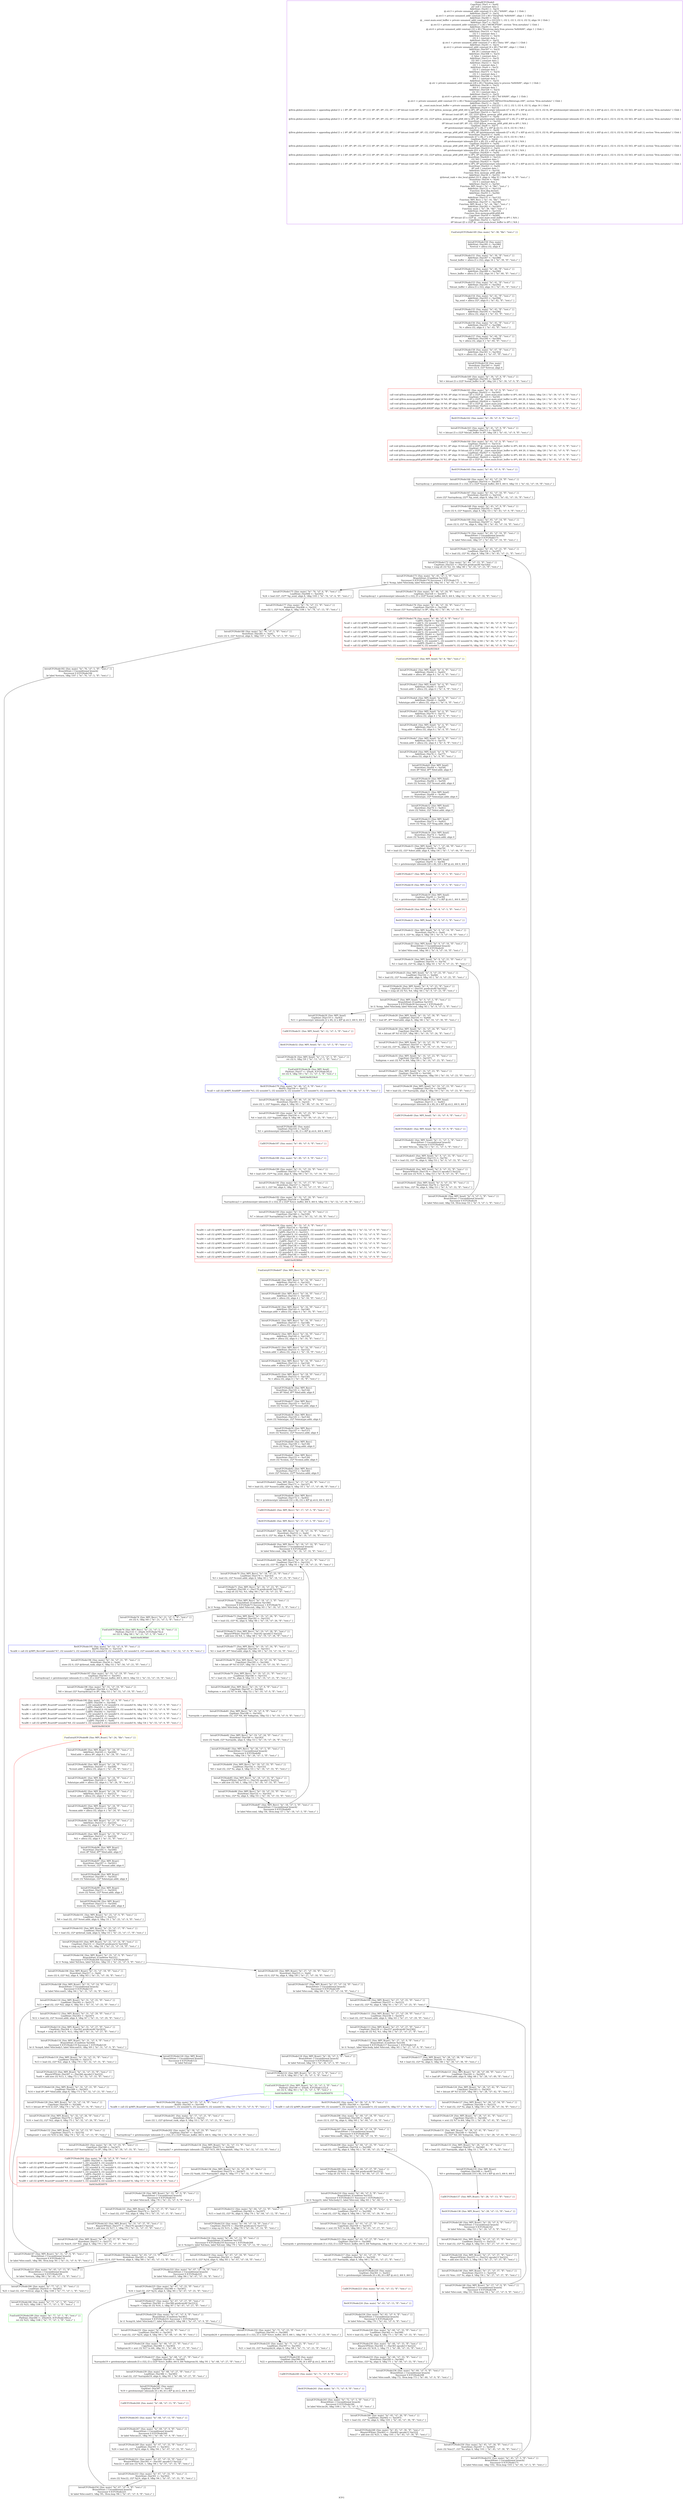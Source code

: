 digraph "ICFG" {
	label="ICFG";

	Node0x6416ef478e90 [shape=record,color=purple,label="{GlobalICFGNode0\nCopyStmt: [Var1 \<-- Var0]  \n ptr null \{ constant data \}\nAddrStmt: [Var43 \<-- Var3]  \n @.str.3 = private unnamed_addr constant [2 x i8] c\"\\0A\\00\", align 1 \{ Glob  \}\nAddrStmt: [Var47 \<-- Var3]  \n @.str.5 = private unnamed_addr constant [14 x i8] c\"Data[%d]: %d\\0A\\00\", align 1 \{ Glob  \}\nAddrStmt: [Var49 \<-- Var3]  \n @__const.main.send_buffer = private unnamed_addr constant [5 x i32] [i32 1, i32 2, i32 3, i32 4, i32 5], align 16 \{ Glob  \}\nAddrStmt: [Var7 \<-- Var3]  \n @.str.12 = private unnamed_addr constant [7 x i8] c\"MEMCPY\\00\", section \"llvm.metadata\" \{ Glob  \}\nAddrStmt: [Var45 \<-- Var3]  \n @.str.4 = private unnamed_addr constant [32 x i8] c\"Receiving data from process %d\\0A\\00\", align 1 \{ Glob  \}\nAddrStmt: [Var331 \<-- Var3]  \n i32 5 \{ constant data \}\nAddrStmt: [Var332 \<-- Var3]  \n i32 4 \{ constant data \}\nAddrStmt: [Var39 \<-- Var3]  \n @.str.1 = private unnamed_addr constant [7 x i8] c\"Data: \\00\", align 1 \{ Glob  \}\nAddrStmt: [Var41 \<-- Var3]  \n @.str.2 = private unnamed_addr constant [4 x i8] c\"%d \\00\", align 1 \{ Glob  \}\nAddrStmt: [Var307 \<-- Var3]  \n i64 20 \{ constant data \}\nAddrStmt: [Var308 \<-- Var3]  \n i1 false \{ constant data \}\nAddrStmt: [Var12 \<-- Var3]  \n i32 563 \{ constant data \}\nAddrStmt: [Var22 \<-- Var3]  \n i32 1 \{ constant data \}\nAddrStmt: [Var6 \<-- Var3]  \n i32 0 \{ constant data \}\nAddrStmt: [Var371 \<-- Var3]  \n i32 3 \{ constant data \}\nAddrStmt: [Var396 \<-- Var3]  \n i64 1 \{ constant data \}\nAddrStmt: [Var36 \<-- Var3]  \n @.str = private unnamed_addr constant [28 x i8] c\"Sending data to process %d\\0A\\00\", align 1 \{ Glob  \}\nAddrStmt: [Var38 \<-- Var3]  \n i64 0 \{ constant data \}\nAddrStmt: [Var326 \<-- Var3]  \n i32 10 \{ constant data \}\nAddrStmt: [Var53 \<-- Var3]  \n @.str.6 = private unnamed_addr constant [5 x i8] c\"%d \\0A\\00\", align 1 \{ Glob  \}\nAddrStmt: [Var4 \<-- Var3]  \n @.str.1 = private unnamed_addr constant [51 x i8] c\"/home/cang/Documents/SVF-MPI/svf-llvm/lib/extapi.c\\00\", section \"llvm.metadata\" \{ Glob  \}\nAddrStmt: [Var51 \<-- Var3]  \n @__const.main.bcast_buffer = private unnamed_addr constant [5 x i32] [i32 1, i32 2, i32 3, i32 4, i32 5], align 16 \{ Glob  \}\nAddrStmt: [Var9 \<-- Var13]  \n @llvm.global.annotations = appending global [1 x \{ i8*, i8*, i8*, i32, i8* \}] [\{ i8*, i8*, i8*, i32, i8* \} \{ i8* bitcast (void (i8*, i8*, i32, i32)* @llvm_memcpy_p0i8_p0i8_i64 to i8*), i8* getelementptr inbounds ([7 x i8], [7 x i8]* @.str.12, i32 0, i32 0), i8* getelementptr inbounds ([51 x i8], [51 x i8]* @.str.1, i32 0, i32 0), i32 563, i8* null \}], section \"llvm.metadata\" \{ Glob  \}\nCopyStmt: [Var10 \<-- Var11]  \n i8* bitcast (void (i8*, i8*, i32, i32)* @llvm_memcpy_p0i8_p0i8_i64 to i8*) \{ N/A \}\nGepStmt: [Var417 \<-- Var9]  \n @llvm.global.annotations = appending global [1 x \{ i8*, i8*, i8*, i32, i8* \}] [\{ i8*, i8*, i8*, i32, i8* \} \{ i8* bitcast (void (i8*, i8*, i32, i32)* @llvm_memcpy_p0i8_p0i8_i64 to i8*), i8* getelementptr inbounds ([7 x i8], [7 x i8]* @.str.12, i32 0, i32 0), i8* getelementptr inbounds ([51 x i8], [51 x i8]* @.str.1, i32 0, i32 0), i32 563, i8* null \}], section \"llvm.metadata\" \{ Glob  \}\nStoreStmt: [Var417 \<-- Var10]  \n i8* bitcast (void (i8*, i8*, i32, i32)* @llvm_memcpy_p0i8_p0i8_i64 to i8*) \{ N/A \}\nGepStmt: [Var8 \<-- Var7]  \n i8* getelementptr inbounds ([7 x i8], [7 x i8]* @.str.12, i32 0, i32 0) \{ N/A \}\nGepStmt: [Var418 \<-- Var9]  \n @llvm.global.annotations = appending global [1 x \{ i8*, i8*, i8*, i32, i8* \}] [\{ i8*, i8*, i8*, i32, i8* \} \{ i8* bitcast (void (i8*, i8*, i32, i32)* @llvm_memcpy_p0i8_p0i8_i64 to i8*), i8* getelementptr inbounds ([7 x i8], [7 x i8]* @.str.12, i32 0, i32 0), i8* getelementptr inbounds ([51 x i8], [51 x i8]* @.str.1, i32 0, i32 0), i32 563, i8* null \}], section \"llvm.metadata\" \{ Glob  \}\nStoreStmt: [Var418 \<-- Var8]  \n i8* getelementptr inbounds ([7 x i8], [7 x i8]* @.str.12, i32 0, i32 0) \{ N/A \}\nGepStmt: [Var5 \<-- Var4]  \n i8* getelementptr inbounds ([51 x i8], [51 x i8]* @.str.1, i32 0, i32 0) \{ N/A \}\nGepStmt: [Var419 \<-- Var9]  \n @llvm.global.annotations = appending global [1 x \{ i8*, i8*, i8*, i32, i8* \}] [\{ i8*, i8*, i8*, i32, i8* \} \{ i8* bitcast (void (i8*, i8*, i32, i32)* @llvm_memcpy_p0i8_p0i8_i64 to i8*), i8* getelementptr inbounds ([7 x i8], [7 x i8]* @.str.12, i32 0, i32 0), i8* getelementptr inbounds ([51 x i8], [51 x i8]* @.str.1, i32 0, i32 0), i32 563, i8* null \}], section \"llvm.metadata\" \{ Glob  \}\nStoreStmt: [Var419 \<-- Var5]  \n i8* getelementptr inbounds ([51 x i8], [51 x i8]* @.str.1, i32 0, i32 0) \{ N/A \}\nGepStmt: [Var420 \<-- Var9]  \n @llvm.global.annotations = appending global [1 x \{ i8*, i8*, i8*, i32, i8* \}] [\{ i8*, i8*, i8*, i32, i8* \} \{ i8* bitcast (void (i8*, i8*, i32, i32)* @llvm_memcpy_p0i8_p0i8_i64 to i8*), i8* getelementptr inbounds ([7 x i8], [7 x i8]* @.str.12, i32 0, i32 0), i8* getelementptr inbounds ([51 x i8], [51 x i8]* @.str.1, i32 0, i32 0), i32 563, i8* null \}], section \"llvm.metadata\" \{ Glob  \}\nStoreStmt: [Var420 \<-- Var12]  \n i32 563 \{ constant data \}\nGepStmt: [Var421 \<-- Var9]  \n @llvm.global.annotations = appending global [1 x \{ i8*, i8*, i8*, i32, i8* \}] [\{ i8*, i8*, i8*, i32, i8* \} \{ i8* bitcast (void (i8*, i8*, i32, i32)* @llvm_memcpy_p0i8_p0i8_i64 to i8*), i8* getelementptr inbounds ([7 x i8], [7 x i8]* @.str.12, i32 0, i32 0), i8* getelementptr inbounds ([51 x i8], [51 x i8]* @.str.1, i32 0, i32 0), i32 563, i8* null \}], section \"llvm.metadata\" \{ Glob  \}\nStoreStmt: [Var421 \<-- Var0]  \n i8* null \{ constant data \}\nAddrStmt: [Var11 \<-- Var14]  \nFunction: llvm_memcpy_p0i8_p0i8_i64 \nAddrStmt: [Var34 \<-- Var35]  \n @thread_rank = dso_local global i32 0, align 4, !dbg !0 \{ Glob \"ln\": 4, \"fl\": \"test.c\" \}\nStoreStmt: [Var34 \<-- Var6]  \n i32 0 \{ constant data \}\nAddrStmt: [Var55 \<-- Var56]  \nFunction: MPI_Send \{ \"ln\": 6, \"file\": \"test.c\" \}\nAddrStmt: [Var122 \<-- Var123]  \nFunction: llvm.dbg.declare \nAddrStmt: [Var93 \<-- Var94]  \nFunction: printf \nAddrStmt: [Var131 \<-- Var132]  \nFunction: MPI_Recv \{ \"ln\": 16, \"file\": \"test.c\" \}\nAddrStmt: [Var197 \<-- Var198]  \nFunction: MPI_Bcast \{ \"ln\": 24, \"file\": \"test.c\" \}\nAddrStmt: [Var282 \<-- Var283]  \nFunction: main \{ \"ln\": 38, \"file\": \"test.c\" \}\nAddrStmt: [Var309 \<-- Var310]  \nFunction: llvm.memcpy.p0i8.p0i8.i64 \nCopyStmt: [Var50 \<-- Var49]  \n i8* bitcast ([5 x i32]* @__const.main.send_buffer to i8*) \{ N/A \}\nCopyStmt: [Var52 \<-- Var51]  \n i8* bitcast ([5 x i32]* @__const.main.bcast_buffer to i8*) \{ N/A \}}"];
	Node0x6416ef478e90 -> Node0x6416ef492900[style=solid];
	Node0x6416ef4273d0 [shape=record,color=yellow,label="{FunEntryICFGNode1 \{fun: MPI_Send\{ \"ln\": 6, \"file\": \"test.c\" \}\}}"];
	Node0x6416ef4273d0 -> Node0x6416ef46a880[style=solid];
	Node0x6416ef46a880 [shape=record,color=black,label="{IntraICFGNode2 \{fun: MPI_Send\{ \"ln\": 6, \"fl\": \"test.c\" \}\}\nAddrStmt: [Var64 \<-- Var65]  \n   %buf.addr = alloca i8*, align 8 \{ \"ln\": 6, \"fl\": \"test.c\" \}}"];
	Node0x6416ef46a880 -> Node0x6416ef47fde0[style=solid];
	Node0x6416ef47fde0 [shape=record,color=black,label="{IntraICFGNode3 \{fun: MPI_Send\{ \"ln\": 6, \"fl\": \"test.c\" \}\}\nAddrStmt: [Var66 \<-- Var67]  \n   %count.addr = alloca i32, align 4 \{ \"ln\": 6, \"fl\": \"test.c\" \}}"];
	Node0x6416ef47fde0 -> Node0x6416ef43bb10[style=solid];
	Node0x6416ef43bb10 [shape=record,color=black,label="{IntraICFGNode4 \{fun: MPI_Send\{ \"ln\": 6, \"fl\": \"test.c\" \}\}\nAddrStmt: [Var68 \<-- Var69]  \n   %datatype.addr = alloca i32, align 4 \{ \"ln\": 6, \"fl\": \"test.c\" \}}"];
	Node0x6416ef43bb10 -> Node0x6416ef431e30[style=solid];
	Node0x6416ef431e30 [shape=record,color=black,label="{IntraICFGNode5 \{fun: MPI_Send\{ \"ln\": 6, \"fl\": \"test.c\" \}\}\nAddrStmt: [Var70 \<-- Var71]  \n   %dest.addr = alloca i32, align 4 \{ \"ln\": 6, \"fl\": \"test.c\" \}}"];
	Node0x6416ef431e30 -> Node0x6416ef3f5b10[style=solid];
	Node0x6416ef3f5b10 [shape=record,color=black,label="{IntraICFGNode6 \{fun: MPI_Send\{ \"ln\": 6, \"fl\": \"test.c\" \}\}\nAddrStmt: [Var72 \<-- Var73]  \n   %tag.addr = alloca i32, align 4 \{ \"ln\": 6, \"fl\": \"test.c\" \}}"];
	Node0x6416ef3f5b10 -> Node0x6416ef3f5d20[style=solid];
	Node0x6416ef3f5d20 [shape=record,color=black,label="{IntraICFGNode7 \{fun: MPI_Send\{ \"ln\": 6, \"fl\": \"test.c\" \}\}\nAddrStmt: [Var74 \<-- Var75]  \n   %comm.addr = alloca i32, align 4 \{ \"ln\": 6, \"fl\": \"test.c\" \}}"];
	Node0x6416ef3f5d20 -> Node0x6416ef3f5fb0[style=solid];
	Node0x6416ef3f5fb0 [shape=record,color=black,label="{IntraICFGNode8 \{fun: MPI_Send\{ \"ln\": 9, \"fl\": \"test.c\" \}\}\nAddrStmt: [Var76 \<-- Var77]  \n   %i = alloca i32, align 4 \{ \"ln\": 9, \"fl\": \"test.c\" \}}"];
	Node0x6416ef3f5fb0 -> Node0x6416ef431770[style=solid];
	Node0x6416ef431770 [shape=record,color=black,label="{IntraICFGNode9 \{fun: MPI_Send\}\nStoreStmt: [Var64 \<-- Var58]  \n   store i8* %buf, i8** %buf.addr, align 8 }"];
	Node0x6416ef431770 -> Node0x6416ef431a00[style=solid];
	Node0x6416ef431a00 [shape=record,color=black,label="{IntraICFGNode10 \{fun: MPI_Send\}\nStoreStmt: [Var66 \<-- Var59]  \n   store i32 %count, i32* %count.addr, align 4 }"];
	Node0x6416ef431a00 -> Node0x6416ef4689e0[style=solid];
	Node0x6416ef4689e0 [shape=record,color=black,label="{IntraICFGNode11 \{fun: MPI_Send\}\nStoreStmt: [Var68 \<-- Var60]  \n   store i32 %datatype, i32* %datatype.addr, align 4 }"];
	Node0x6416ef4689e0 -> Node0x6416ef468c70[style=solid];
	Node0x6416ef468c70 [shape=record,color=black,label="{IntraICFGNode12 \{fun: MPI_Send\}\nStoreStmt: [Var70 \<-- Var61]  \n   store i32 %dest, i32* %dest.addr, align 4 }"];
	Node0x6416ef468c70 -> Node0x6416ef468f00[style=solid];
	Node0x6416ef468f00 [shape=record,color=black,label="{IntraICFGNode13 \{fun: MPI_Send\}\nStoreStmt: [Var72 \<-- Var62]  \n   store i32 %tag, i32* %tag.addr, align 4 }"];
	Node0x6416ef468f00 -> Node0x6416ef495250[style=solid];
	Node0x6416ef495250 [shape=record,color=black,label="{IntraICFGNode14 \{fun: MPI_Send\}\nStoreStmt: [Var74 \<-- Var63]  \n   store i32 %comm, i32* %comm.addr, align 4 }"];
	Node0x6416ef495250 -> Node0x6416ef4954e0[style=solid];
	Node0x6416ef4954e0 [shape=record,color=black,label="{IntraICFGNode15 \{fun: MPI_Send\{ \"ln\": 7, \"cl\": 44, \"fl\": \"test.c\" \}\}\nLoadStmt: [Var90 \<-- Var70]  \n   %0 = load i32, i32* %dest.addr, align 4, !dbg !34 \{ \"ln\": 7, \"cl\": 44, \"fl\": \"test.c\" \}}"];
	Node0x6416ef4954e0 -> Node0x6416ef485170[style=solid];
	Node0x6416ef485170 [shape=record,color=black,label="{IntraICFGNode16 \{fun: MPI_Send\}\nGepStmt: [Var91 \<-- Var36]  \n   %1 = getelementptr inbounds [28 x i8], [28 x i8]* @.str, i64 0, i64 0 }"];
	Node0x6416ef485170 -> Node0x6416ef485400[style=solid];
	Node0x6416ef485400 [shape=record,color=red,label="{CallICFGNode17 \{fun: MPI_Send\{ \"ln\": 7, \"cl\": 5, \"fl\": \"test.c\" \}\}}"];
	Node0x6416ef485400 -> Node0x6416ef42f9b0[style=solid];
	Node0x6416ef42f9b0 [shape=record,color=blue,label="{RetICFGNode18 \{fun: MPI_Send\{ \"ln\": 7, \"cl\": 5, \"fl\": \"test.c\" \}\}}"];
	Node0x6416ef42f9b0 -> Node0x6416ef42fcf0[style=solid];
	Node0x6416ef42fcf0 [shape=record,color=black,label="{IntraICFGNode19 \{fun: MPI_Send\}\nGepStmt: [Var95 \<-- Var39]  \n   %2 = getelementptr inbounds [7 x i8], [7 x i8]* @.str.1, i64 0, i64 0 }"];
	Node0x6416ef42fcf0 -> Node0x6416ef47cc80[style=solid];
	Node0x6416ef47cc80 [shape=record,color=red,label="{CallICFGNode20 \{fun: MPI_Send\{ \"ln\": 8, \"cl\": 5, \"fl\": \"test.c\" \}\}}"];
	Node0x6416ef47cc80 -> Node0x6416ef47ce70[style=solid];
	Node0x6416ef47ce70 [shape=record,color=blue,label="{RetICFGNode21 \{fun: MPI_Send\{ \"ln\": 8, \"cl\": 5, \"fl\": \"test.c\" \}\}}"];
	Node0x6416ef47ce70 -> Node0x6416ef47d1b0[style=solid];
	Node0x6416ef47d1b0 [shape=record,color=black,label="{IntraICFGNode22 \{fun: MPI_Send\{ \"ln\": 9, \"cl\": 14, \"fl\": \"test.c\" \}\}\nStoreStmt: [Var76 \<-- Var6]  \n   store i32 0, i32* %i, align 4, !dbg !39 \{ \"ln\": 9, \"cl\": 14, \"fl\": \"test.c\" \}}"];
	Node0x6416ef47d1b0 -> Node0x6416ef420ef0[style=solid];
	Node0x6416ef420ef0 [shape=record,color=black,label="{IntraICFGNode23 \{fun: MPI_Send\{ \"ln\": 9, \"cl\": 10, \"fl\": \"test.c\" \}\}\nBranchStmt: [ Unconditional branch]\nSuccessor 0 ICFGNode24   \n   br label %for.cond, !dbg !40 \{ \"ln\": 9, \"cl\": 10, \"fl\": \"test.c\" \}}"];
	Node0x6416ef420ef0 -> Node0x6416ef421180[style=solid];
	Node0x6416ef421180 [shape=record,color=black,label="{IntraICFGNode24 \{fun: MPI_Send\{ \"ln\": 9, \"cl\": 21, \"fl\": \"test.c\" \}\}\nLoadStmt: [Var101 \<-- Var76]  \n   %3 = load i32, i32* %i, align 4, !dbg !41 \{ \"ln\": 9, \"cl\": 21, \"fl\": \"test.c\" \}}"];
	Node0x6416ef421180 -> Node0x6416ef45dd00[style=solid];
	Node0x6416ef45dd00 [shape=record,color=black,label="{IntraICFGNode25 \{fun: MPI_Send\{ \"ln\": 9, \"cl\": 25, \"fl\": \"test.c\" \}\}\nLoadStmt: [Var102 \<-- Var66]  \n   %4 = load i32, i32* %count.addr, align 4, !dbg !43 \{ \"ln\": 9, \"cl\": 25, \"fl\": \"test.c\" \}}"];
	Node0x6416ef45dd00 -> Node0x6416ef45df90[style=solid];
	Node0x6416ef45df90 [shape=record,color=black,label="{IntraICFGNode26 \{fun: MPI_Send\{ \"ln\": 9, \"cl\": 23, \"fl\": \"test.c\" \}\}\nCmpStmt: [Var103 \<-- (Var101 predicate40 Var102)]  \n   %cmp = icmp slt i32 %3, %4, !dbg !44 \{ \"ln\": 9, \"cl\": 23, \"fl\": \"test.c\" \}}"];
	Node0x6416ef45df90 -> Node0x6416ef45e220[style=solid];
	Node0x6416ef45e220 [shape=record,color=black,label="{IntraICFGNode27 \{fun: MPI_Send\{ \"ln\": 9, \"cl\": 5, \"fl\": \"test.c\" \}\}\nBranchStmt: [Condition Var103]\nSuccessor 0 ICFGNode28   Successor 1 ICFGNode29   \n   br i1 %cmp, label %for.body, label %for.end, !dbg !45 \{ \"ln\": 9, \"cl\": 5, \"fl\": \"test.c\" \}}"];
	Node0x6416ef45e220 -> Node0x6416ef44cd20[style=solid];
	Node0x6416ef45e220 -> Node0x6416ef44cf90[style=solid];
	Node0x6416ef44cd20 [shape=record,color=black,label="{IntraICFGNode28 \{fun: MPI_Send\{ \"ln\": 10, \"cl\": 30, \"fl\": \"test.c\" \}\}\nLoadStmt: [Var105 \<-- Var64]  \n   %5 = load i8*, i8** %buf.addr, align 8, !dbg !46 \{ \"ln\": 10, \"cl\": 30, \"fl\": \"test.c\" \}}"];
	Node0x6416ef44cd20 -> Node0x6416ef43fa50[style=solid];
	Node0x6416ef44cf90 [shape=record,color=black,label="{IntraICFGNode29 \{fun: MPI_Send\}\nGepStmt: [Var119 \<-- Var43]  \n   %11 = getelementptr inbounds [2 x i8], [2 x i8]* @.str.3, i64 0, i64 0 }"];
	Node0x6416ef44cf90 -> Node0x6416ef45f380[style=solid];
	Node0x6416ef43fa50 [shape=record,color=black,label="{IntraICFGNode30 \{fun: MPI_Send\{ \"ln\": 10, \"cl\": 24, \"fl\": \"test.c\" \}\}\nCopyStmt: [Var106 \<-- Var105]  \n   %6 = bitcast i8* %5 to i32*, !dbg !48 \{ \"ln\": 10, \"cl\": 24, \"fl\": \"test.c\" \}}"];
	Node0x6416ef43fa50 -> Node0x6416ef44ad00[style=solid];
	Node0x6416ef45f380 [shape=record,color=red,label="{CallICFGNode31 \{fun: MPI_Send\{ \"ln\": 12, \"cl\": 5, \"fl\": \"test.c\" \}\}}"];
	Node0x6416ef45f380 -> Node0x6416ef44a9c0[style=solid];
	Node0x6416ef44a9c0 [shape=record,color=blue,label="{RetICFGNode32 \{fun: MPI_Send\{ \"ln\": 12, \"cl\": 5, \"fl\": \"test.c\" \}\}}"];
	Node0x6416ef44a9c0 -> Node0x6416ef466430[style=solid];
	Node0x6416ef44ad00 [shape=record,color=black,label="{IntraICFGNode33 \{fun: MPI_Send\{ \"ln\": 10, \"cl\": 35, \"fl\": \"test.c\" \}\}\nLoadStmt: [Var107 \<-- Var76]  \n   %7 = load i32, i32* %i, align 4, !dbg !49 \{ \"ln\": 10, \"cl\": 35, \"fl\": \"test.c\" \}}"];
	Node0x6416ef44ad00 -> Node0x6416ef4666c0[style=solid];
	Node0x6416ef466430 [shape=record,color=black,label="{IntraICFGNode34 \{fun: MPI_Send\{ \"ln\": 13, \"cl\": 5, \"fl\": \"test.c\" \}\}\n   ret i32 0, !dbg !59 \{ \"ln\": 13, \"cl\": 5, \"fl\": \"test.c\" \}}"];
	Node0x6416ef466430 -> Node0x6416ef4935f0[style=solid];
	Node0x6416ef4666c0 [shape=record,color=black,label="{IntraICFGNode35 \{fun: MPI_Send\{ \"ln\": 10, \"cl\": 23, \"fl\": \"test.c\" \}\}\nCopyStmt: [Var108 \<-- Var107]  \n   %idxprom = sext i32 %7 to i64, !dbg !50 \{ \"ln\": 10, \"cl\": 23, \"fl\": \"test.c\" \}}"];
	Node0x6416ef4666c0 -> Node0x6416ef493860[style=solid];
	Node0x6416ef4935f0 [shape=record,color=green,label="{FunExitICFGNode36 \{fun: MPI_Send\}\nPhiStmt: [Var57 \<-- ([Var6, ICFGNode34],)]  \n   ret i32 0, !dbg !59 \{ \"ln\": 13, \"cl\": 5, \"fl\": \"test.c\" \}|{<s0>0x6416ef4334c0}}"];
	Node0x6416ef4935f0:s0 -> Node0x6416ef494000[style=solid,color=blue];
	Node0x6416ef493860 [shape=record,color=black,label="{IntraICFGNode37 \{fun: MPI_Send\{ \"ln\": 10, \"cl\": 23, \"fl\": \"test.c\" \}\}\nGepStmt: [Var109 \<-- Var106]  \n   %arrayidx = getelementptr inbounds i32, i32* %6, i64 %idxprom, !dbg !50 \{ \"ln\": 10, \"cl\": 23, \"fl\": \"test.c\" \}}"];
	Node0x6416ef493860 -> Node0x6416ef482c30[style=solid];
	Node0x6416ef482c30 [shape=record,color=black,label="{IntraICFGNode38 \{fun: MPI_Send\{ \"ln\": 10, \"cl\": 23, \"fl\": \"test.c\" \}\}\nLoadStmt: [Var110 \<-- Var109]  \n   %8 = load i32, i32* %arrayidx, align 4, !dbg !50 \{ \"ln\": 10, \"cl\": 23, \"fl\": \"test.c\" \}}"];
	Node0x6416ef482c30 -> Node0x6416ef4830a0[style=solid];
	Node0x6416ef4830a0 [shape=record,color=black,label="{IntraICFGNode39 \{fun: MPI_Send\}\nGepStmt: [Var111 \<-- Var41]  \n   %9 = getelementptr inbounds [4 x i8], [4 x i8]* @.str.2, i64 0, i64 0 }"];
	Node0x6416ef4830a0 -> Node0x6416ef484ed0[style=solid];
	Node0x6416ef484ed0 [shape=record,color=red,label="{CallICFGNode40 \{fun: MPI_Send\{ \"ln\": 10, \"cl\": 9, \"fl\": \"test.c\" \}\}}"];
	Node0x6416ef484ed0 -> Node0x6416ef455e00[style=solid];
	Node0x6416ef455e00 [shape=record,color=blue,label="{RetICFGNode41 \{fun: MPI_Send\{ \"ln\": 10, \"cl\": 9, \"fl\": \"test.c\" \}\}}"];
	Node0x6416ef455e00 -> Node0x6416ef456140[style=solid];
	Node0x6416ef456140 [shape=record,color=black,label="{IntraICFGNode42 \{fun: MPI_Send\{ \"ln\": 11, \"cl\": 5, \"fl\": \"test.c\" \}\}\nBranchStmt: [ Unconditional branch]\nSuccessor 0 ICFGNode43   \n   br label %for.inc, !dbg !52 \{ \"ln\": 11, \"cl\": 5, \"fl\": \"test.c\" \}}"];
	Node0x6416ef456140 -> Node0x6416ef43fdf0[style=solid];
	Node0x6416ef43fdf0 [shape=record,color=black,label="{IntraICFGNode43 \{fun: MPI_Send\{ \"ln\": 9, \"cl\": 33, \"fl\": \"test.c\" \}\}\nLoadStmt: [Var115 \<-- Var76]  \n   %10 = load i32, i32* %i, align 4, !dbg !53 \{ \"ln\": 9, \"cl\": 33, \"fl\": \"test.c\" \}}"];
	Node0x6416ef43fdf0 -> Node0x6416ef440080[style=solid];
	Node0x6416ef440080 [shape=record,color=black,label="{IntraICFGNode44 \{fun: MPI_Send\{ \"ln\": 9, \"cl\": 33, \"fl\": \"test.c\" \}\}\nBinaryOPStmt: [Var116 \<-- (Var115 opcode13 Var22)]  \n   %inc = add nsw i32 %10, 1, !dbg !53 \{ \"ln\": 9, \"cl\": 33, \"fl\": \"test.c\" \}}"];
	Node0x6416ef440080 -> Node0x6416ef440310[style=solid];
	Node0x6416ef440310 [shape=record,color=black,label="{IntraICFGNode45 \{fun: MPI_Send\{ \"ln\": 9, \"cl\": 33, \"fl\": \"test.c\" \}\}\nStoreStmt: [Var76 \<-- Var116]  \n   store i32 %inc, i32* %i, align 4, !dbg !53 \{ \"ln\": 9, \"cl\": 33, \"fl\": \"test.c\" \}}"];
	Node0x6416ef440310 -> Node0x6416ef4455f0[style=solid];
	Node0x6416ef4455f0 [shape=record,color=black,label="{IntraICFGNode46 \{fun: MPI_Send\{ \"ln\": 9, \"cl\": 5, \"fl\": \"test.c\" \}\}\nBranchStmt: [ Unconditional branch]\nSuccessor 0 ICFGNode24   \n   br label %for.cond, !dbg !54, !llvm.loop !55 \{ \"ln\": 9, \"cl\": 5, \"fl\": \"test.c\" \}}"];
	Node0x6416ef4455f0 -> Node0x6416ef421180[style=solid];
	Node0x6416ef445940 [shape=record,color=yellow,label="{FunEntryICFGNode47 \{fun: MPI_Recv\{ \"ln\": 16, \"file\": \"test.c\" \}\}}"];
	Node0x6416ef445940 -> Node0x6416ef48fba0[style=solid];
	Node0x6416ef48fba0 [shape=record,color=black,label="{IntraICFGNode48 \{fun: MPI_Recv\{ \"ln\": 16, \"fl\": \"test.c\" \}\}\nAddrStmt: [Var141 \<-- Var142]  \n   %buf.addr = alloca i8*, align 8 \{ \"ln\": 16, \"fl\": \"test.c\" \}}"];
	Node0x6416ef48fba0 -> Node0x6416ef48fdf0[style=solid];
	Node0x6416ef48fdf0 [shape=record,color=black,label="{IntraICFGNode49 \{fun: MPI_Recv\{ \"ln\": 16, \"fl\": \"test.c\" \}\}\nAddrStmt: [Var143 \<-- Var144]  \n   %count.addr = alloca i32, align 4 \{ \"ln\": 16, \"fl\": \"test.c\" \}}"];
	Node0x6416ef48fdf0 -> Node0x6416ef490040[style=solid];
	Node0x6416ef490040 [shape=record,color=black,label="{IntraICFGNode50 \{fun: MPI_Recv\{ \"ln\": 16, \"fl\": \"test.c\" \}\}\nAddrStmt: [Var145 \<-- Var146]  \n   %datatype.addr = alloca i32, align 4 \{ \"ln\": 16, \"fl\": \"test.c\" \}}"];
	Node0x6416ef490040 -> Node0x6416ef4866d0[style=solid];
	Node0x6416ef4866d0 [shape=record,color=black,label="{IntraICFGNode51 \{fun: MPI_Recv\{ \"ln\": 16, \"fl\": \"test.c\" \}\}\nAddrStmt: [Var147 \<-- Var148]  \n   %source.addr = alloca i32, align 4 \{ \"ln\": 16, \"fl\": \"test.c\" \}}"];
	Node0x6416ef4866d0 -> Node0x6416ef486920[style=solid];
	Node0x6416ef486920 [shape=record,color=black,label="{IntraICFGNode52 \{fun: MPI_Recv\{ \"ln\": 16, \"fl\": \"test.c\" \}\}\nAddrStmt: [Var149 \<-- Var150]  \n   %tag.addr = alloca i32, align 4 \{ \"ln\": 16, \"fl\": \"test.c\" \}}"];
	Node0x6416ef486920 -> Node0x6416ef486b70[style=solid];
	Node0x6416ef486b70 [shape=record,color=black,label="{IntraICFGNode53 \{fun: MPI_Recv\{ \"ln\": 16, \"fl\": \"test.c\" \}\}\nAddrStmt: [Var151 \<-- Var152]  \n   %comm.addr = alloca i32, align 4 \{ \"ln\": 16, \"fl\": \"test.c\" \}}"];
	Node0x6416ef486b70 -> Node0x6416ef48f590[style=solid];
	Node0x6416ef48f590 [shape=record,color=black,label="{IntraICFGNode54 \{fun: MPI_Recv\{ \"ln\": 16, \"fl\": \"test.c\" \}\}\nAddrStmt: [Var153 \<-- Var154]  \n   %status.addr = alloca i32*, align 8 \{ \"ln\": 16, \"fl\": \"test.c\" \}}"];
	Node0x6416ef48f590 -> Node0x6416ef48f7e0[style=solid];
	Node0x6416ef48f7e0 [shape=record,color=black,label="{IntraICFGNode55 \{fun: MPI_Recv\{ \"ln\": 18, \"fl\": \"test.c\" \}\}\nAddrStmt: [Var155 \<-- Var156]  \n   %i = alloca i32, align 4 \{ \"ln\": 18, \"fl\": \"test.c\" \}}"];
	Node0x6416ef48f7e0 -> Node0x6416ef48fa30[style=solid];
	Node0x6416ef48fa30 [shape=record,color=black,label="{IntraICFGNode56 \{fun: MPI_Recv\}\nStoreStmt: [Var141 \<-- Var134]  \n   store i8* %buf, i8** %buf.addr, align 8 }"];
	Node0x6416ef48fa30 -> Node0x6416ef427830[style=solid];
	Node0x6416ef427830 [shape=record,color=black,label="{IntraICFGNode57 \{fun: MPI_Recv\}\nStoreStmt: [Var143 \<-- Var135]  \n   store i32 %count, i32* %count.addr, align 4 }"];
	Node0x6416ef427830 -> Node0x6416ef427a80[style=solid];
	Node0x6416ef427a80 [shape=record,color=black,label="{IntraICFGNode58 \{fun: MPI_Recv\}\nStoreStmt: [Var145 \<-- Var136]  \n   store i32 %datatype, i32* %datatype.addr, align 4 }"];
	Node0x6416ef427a80 -> Node0x6416ef427cd0[style=solid];
	Node0x6416ef427cd0 [shape=record,color=black,label="{IntraICFGNode59 \{fun: MPI_Recv\}\nStoreStmt: [Var147 \<-- Var137]  \n   store i32 %source, i32* %source.addr, align 4 }"];
	Node0x6416ef427cd0 -> Node0x6416ef4362a0[style=solid];
	Node0x6416ef4362a0 [shape=record,color=black,label="{IntraICFGNode60 \{fun: MPI_Recv\}\nStoreStmt: [Var149 \<-- Var138]  \n   store i32 %tag, i32* %tag.addr, align 4 }"];
	Node0x6416ef4362a0 -> Node0x6416ef4364f0[style=solid];
	Node0x6416ef4364f0 [shape=record,color=black,label="{IntraICFGNode61 \{fun: MPI_Recv\}\nStoreStmt: [Var151 \<-- Var139]  \n   store i32 %comm, i32* %comm.addr, align 4 }"];
	Node0x6416ef4364f0 -> Node0x6416ef436740[style=solid];
	Node0x6416ef436740 [shape=record,color=black,label="{IntraICFGNode62 \{fun: MPI_Recv\}\nStoreStmt: [Var153 \<-- Var140]  \n   store i32* %status, i32** %status.addr, align 8 }"];
	Node0x6416ef436740 -> Node0x6416ef48e330[style=solid];
	Node0x6416ef48e330 [shape=record,color=black,label="{IntraICFGNode63 \{fun: MPI_Recv\{ \"ln\": 17, \"cl\": 48, \"fl\": \"test.c\" \}\}\nLoadStmt: [Var171 \<-- Var147]  \n   %0 = load i32, i32* %source.addr, align 4, !dbg !35 \{ \"ln\": 17, \"cl\": 48, \"fl\": \"test.c\" \}}"];
	Node0x6416ef48e330 -> Node0x6416ef48e580[style=solid];
	Node0x6416ef48e580 [shape=record,color=black,label="{IntraICFGNode64 \{fun: MPI_Recv\}\nGepStmt: [Var172 \<-- Var45]  \n   %1 = getelementptr inbounds [32 x i8], [32 x i8]* @.str.4, i64 0, i64 0 }"];
	Node0x6416ef48e580 -> Node0x6416ef3ecc40[style=solid];
	Node0x6416ef3ecc40 [shape=record,color=red,label="{CallICFGNode65 \{fun: MPI_Recv\{ \"ln\": 17, \"cl\": 5, \"fl\": \"test.c\" \}\}}"];
	Node0x6416ef3ecc40 -> Node0x6416ef452df0[style=solid];
	Node0x6416ef452df0 [shape=record,color=blue,label="{RetICFGNode66 \{fun: MPI_Recv\{ \"ln\": 17, \"cl\": 5, \"fl\": \"test.c\" \}\}}"];
	Node0x6416ef452df0 -> Node0x6416ef4530f0[style=solid];
	Node0x6416ef4530f0 [shape=record,color=black,label="{IntraICFGNode67 \{fun: MPI_Recv\{ \"ln\": 18, \"cl\": 14, \"fl\": \"test.c\" \}\}\nStoreStmt: [Var155 \<-- Var6]  \n   store i32 0, i32* %i, align 4, !dbg !39 \{ \"ln\": 18, \"cl\": 14, \"fl\": \"test.c\" \}}"];
	Node0x6416ef4530f0 -> Node0x6416ef453340[style=solid];
	Node0x6416ef453340 [shape=record,color=black,label="{IntraICFGNode68 \{fun: MPI_Recv\{ \"ln\": 18, \"cl\": 10, \"fl\": \"test.c\" \}\}\nBranchStmt: [ Unconditional branch]\nSuccessor 0 ICFGNode69   \n   br label %for.cond, !dbg !40 \{ \"ln\": 18, \"cl\": 10, \"fl\": \"test.c\" \}}"];
	Node0x6416ef453340 -> Node0x6416ef436ec0[style=solid];
	Node0x6416ef436ec0 [shape=record,color=black,label="{IntraICFGNode69 \{fun: MPI_Recv\{ \"ln\": 18, \"cl\": 21, \"fl\": \"test.c\" \}\}\nLoadStmt: [Var178 \<-- Var155]  \n   %2 = load i32, i32* %i, align 4, !dbg !41 \{ \"ln\": 18, \"cl\": 21, \"fl\": \"test.c\" \}}"];
	Node0x6416ef436ec0 -> Node0x6416ef437150[style=solid];
	Node0x6416ef437150 [shape=record,color=black,label="{IntraICFGNode70 \{fun: MPI_Recv\{ \"ln\": 18, \"cl\": 25, \"fl\": \"test.c\" \}\}\nLoadStmt: [Var179 \<-- Var143]  \n   %3 = load i32, i32* %count.addr, align 4, !dbg !43 \{ \"ln\": 18, \"cl\": 25, \"fl\": \"test.c\" \}}"];
	Node0x6416ef437150 -> Node0x6416ef44ef90[style=solid];
	Node0x6416ef44ef90 [shape=record,color=black,label="{IntraICFGNode71 \{fun: MPI_Recv\{ \"ln\": 18, \"cl\": 23, \"fl\": \"test.c\" \}\}\nCmpStmt: [Var180 \<-- (Var178 predicate40 Var179)]  \n   %cmp = icmp slt i32 %2, %3, !dbg !44 \{ \"ln\": 18, \"cl\": 23, \"fl\": \"test.c\" \}}"];
	Node0x6416ef44ef90 -> Node0x6416ef44f220[style=solid];
	Node0x6416ef44f220 [shape=record,color=black,label="{IntraICFGNode72 \{fun: MPI_Recv\{ \"ln\": 18, \"cl\": 5, \"fl\": \"test.c\" \}\}\nBranchStmt: [Condition Var180]\nSuccessor 0 ICFGNode73   Successor 1 ICFGNode74   \n   br i1 %cmp, label %for.body, label %for.end, !dbg !45 \{ \"ln\": 18, \"cl\": 5, \"fl\": \"test.c\" \}}"];
	Node0x6416ef44f220 -> Node0x6416ef44f4d0[style=solid];
	Node0x6416ef44f220 -> Node0x6416ef480110[style=solid];
	Node0x6416ef44f4d0 [shape=record,color=black,label="{IntraICFGNode73 \{fun: MPI_Recv\{ \"ln\": 19, \"cl\": 26, \"fl\": \"test.c\" \}\}\nLoadStmt: [Var182 \<-- Var155]  \n   %4 = load i32, i32* %i, align 4, !dbg !46 \{ \"ln\": 19, \"cl\": 26, \"fl\": \"test.c\" \}}"];
	Node0x6416ef44f4d0 -> Node0x6416ef480380[style=solid];
	Node0x6416ef480110 [shape=record,color=black,label="{IntraICFGNode74 \{fun: MPI_Recv\{ \"ln\": 21, \"cl\": 5, \"fl\": \"test.c\" \}\}\n   ret i32 0, !dbg !60 \{ \"ln\": 21, \"cl\": 5, \"fl\": \"test.c\" \}}"];
	Node0x6416ef480110 -> Node0x6416ef480610[style=solid];
	Node0x6416ef480380 [shape=record,color=black,label="{IntraICFGNode75 \{fun: MPI_Recv\{ \"ln\": 19, \"cl\": 28, \"fl\": \"test.c\" \}\}\nBinaryOPStmt: [Var183 \<-- (Var182 opcode13 Var22)]  \n   %add = add nsw i32 %4, 1, !dbg !48 \{ \"ln\": 19, \"cl\": 28, \"fl\": \"test.c\" \}}"];
	Node0x6416ef480380 -> Node0x6416ef440af0[style=solid];
	Node0x6416ef480610 [shape=record,color=green,label="{FunExitICFGNode76 \{fun: MPI_Recv\{ \"ln\": 21, \"cl\": 5, \"fl\": \"test.c\" \}\}\nPhiStmt: [Var133 \<-- ([Var6, ICFGNode74],)]  \n   ret i32 0, !dbg !60 \{ \"ln\": 21, \"cl\": 5, \"fl\": \"test.c\" \}|{<s0>0x6416ef4380b0}}"];
	Node0x6416ef480610:s0 -> Node0x6416ef44b5f0[style=solid,color=blue];
	Node0x6416ef440af0 [shape=record,color=black,label="{IntraICFGNode77 \{fun: MPI_Recv\{ \"ln\": 19, \"cl\": 16, \"fl\": \"test.c\" \}\}\nLoadStmt: [Var184 \<-- Var141]  \n   %5 = load i8*, i8** %buf.addr, align 8, !dbg !49 \{ \"ln\": 19, \"cl\": 16, \"fl\": \"test.c\" \}}"];
	Node0x6416ef440af0 -> Node0x6416ef440d80[style=solid];
	Node0x6416ef440d80 [shape=record,color=black,label="{IntraICFGNode78 \{fun: MPI_Recv\{ \"ln\": 19, \"cl\": 10, \"fl\": \"test.c\" \}\}\nCopyStmt: [Var185 \<-- Var184]  \n   %6 = bitcast i8* %5 to i32*, !dbg !50 \{ \"ln\": 19, \"cl\": 10, \"fl\": \"test.c\" \}}"];
	Node0x6416ef440d80 -> Node0x6416ef441010[style=solid];
	Node0x6416ef441010 [shape=record,color=black,label="{IntraICFGNode79 \{fun: MPI_Recv\{ \"ln\": 19, \"cl\": 21, \"fl\": \"test.c\" \}\}\nLoadStmt: [Var186 \<-- Var155]  \n   %7 = load i32, i32* %i, align 4, !dbg !51 \{ \"ln\": 19, \"cl\": 21, \"fl\": \"test.c\" \}}"];
	Node0x6416ef441010 -> Node0x6416ef487480[style=solid];
	Node0x6416ef487480 [shape=record,color=black,label="{IntraICFGNode80 \{fun: MPI_Recv\{ \"ln\": 19, \"cl\": 9, \"fl\": \"test.c\" \}\}\nCopyStmt: [Var187 \<-- Var186]  \n   %idxprom = sext i32 %7 to i64, !dbg !52 \{ \"ln\": 19, \"cl\": 9, \"fl\": \"test.c\" \}}"];
	Node0x6416ef487480 -> Node0x6416ef487710[style=solid];
	Node0x6416ef487710 [shape=record,color=black,label="{IntraICFGNode81 \{fun: MPI_Recv\{ \"ln\": 19, \"cl\": 9, \"fl\": \"test.c\" \}\}\nGepStmt: [Var188 \<-- Var185]  \n   %arrayidx = getelementptr inbounds i32, i32* %6, i64 %idxprom, !dbg !52 \{ \"ln\": 19, \"cl\": 9, \"fl\": \"test.c\" \}}"];
	Node0x6416ef487710 -> Node0x6416ef4879a0[style=solid];
	Node0x6416ef4879a0 [shape=record,color=black,label="{IntraICFGNode82 \{fun: MPI_Recv\{ \"ln\": 19, \"cl\": 24, \"fl\": \"test.c\" \}\}\nStoreStmt: [Var188 \<-- Var183]  \n   store i32 %add, i32* %arrayidx, align 4, !dbg !53 \{ \"ln\": 19, \"cl\": 24, \"fl\": \"test.c\" \}}"];
	Node0x6416ef4879a0 -> Node0x6416ef467550[style=solid];
	Node0x6416ef467550 [shape=record,color=black,label="{IntraICFGNode83 \{fun: MPI_Recv\{ \"ln\": 20, \"cl\": 5, \"fl\": \"test.c\" \}\}\nBranchStmt: [ Unconditional branch]\nSuccessor 0 ICFGNode84   \n   br label %for.inc, !dbg !54 \{ \"ln\": 20, \"cl\": 5, \"fl\": \"test.c\" \}}"];
	Node0x6416ef467550 -> Node0x6416ef4677e0[style=solid];
	Node0x6416ef4677e0 [shape=record,color=black,label="{IntraICFGNode84 \{fun: MPI_Recv\{ \"ln\": 18, \"cl\": 33, \"fl\": \"test.c\" \}\}\nLoadStmt: [Var192 \<-- Var155]  \n   %8 = load i32, i32* %i, align 4, !dbg !55 \{ \"ln\": 18, \"cl\": 33, \"fl\": \"test.c\" \}}"];
	Node0x6416ef4677e0 -> Node0x6416ef467a70[style=solid];
	Node0x6416ef467a70 [shape=record,color=black,label="{IntraICFGNode85 \{fun: MPI_Recv\{ \"ln\": 18, \"cl\": 33, \"fl\": \"test.c\" \}\}\nBinaryOPStmt: [Var193 \<-- (Var192 opcode13 Var22)]  \n   %inc = add nsw i32 %8, 1, !dbg !55 \{ \"ln\": 18, \"cl\": 33, \"fl\": \"test.c\" \}}"];
	Node0x6416ef467a70 -> Node0x6416ef445cb0[style=solid];
	Node0x6416ef445cb0 [shape=record,color=black,label="{IntraICFGNode86 \{fun: MPI_Recv\{ \"ln\": 18, \"cl\": 33, \"fl\": \"test.c\" \}\}\nStoreStmt: [Var155 \<-- Var193]  \n   store i32 %inc, i32* %i, align 4, !dbg !55 \{ \"ln\": 18, \"cl\": 33, \"fl\": \"test.c\" \}}"];
	Node0x6416ef445cb0 -> Node0x6416ef445f40[style=solid];
	Node0x6416ef445f40 [shape=record,color=black,label="{IntraICFGNode87 \{fun: MPI_Recv\{ \"ln\": 18, \"cl\": 5, \"fl\": \"test.c\" \}\}\nBranchStmt: [ Unconditional branch]\nSuccessor 0 ICFGNode69   \n   br label %for.cond, !dbg !56, !llvm.loop !57 \{ \"ln\": 18, \"cl\": 5, \"fl\": \"test.c\" \}}"];
	Node0x6416ef445f40 -> Node0x6416ef436ec0[style=solid];
	Node0x6416ef4948e0 [shape=record,color=yellow,label="{FunEntryICFGNode88 \{fun: MPI_Bcast\{ \"ln\": 24, \"file\": \"test.c\" \}\}}"];
	Node0x6416ef4948e0 -> Node0x6416ef494aa0[style=solid];
	Node0x6416ef494aa0 [shape=record,color=black,label="{IntraICFGNode89 \{fun: MPI_Bcast\{ \"ln\": 24, \"fl\": \"test.c\" \}\}\nAddrStmt: [Var205 \<-- Var206]  \n   %buf.addr = alloca i8*, align 8 \{ \"ln\": 24, \"fl\": \"test.c\" \}}"];
	Node0x6416ef494aa0 -> Node0x6416ef494cf0[style=solid];
	Node0x6416ef494cf0 [shape=record,color=black,label="{IntraICFGNode90 \{fun: MPI_Bcast\{ \"ln\": 24, \"fl\": \"test.c\" \}\}\nAddrStmt: [Var207 \<-- Var208]  \n   %count.addr = alloca i32, align 4 \{ \"ln\": 24, \"fl\": \"test.c\" \}}"];
	Node0x6416ef494cf0 -> Node0x6416ef494f40[style=solid];
	Node0x6416ef494f40 [shape=record,color=black,label="{IntraICFGNode91 \{fun: MPI_Bcast\{ \"ln\": 24, \"fl\": \"test.c\" \}\}\nAddrStmt: [Var209 \<-- Var210]  \n   %datatype.addr = alloca i32, align 4 \{ \"ln\": 24, \"fl\": \"test.c\" \}}"];
	Node0x6416ef494f40 -> Node0x6416ef482530[style=solid];
	Node0x6416ef482530 [shape=record,color=black,label="{IntraICFGNode92 \{fun: MPI_Bcast\{ \"ln\": 24, \"fl\": \"test.c\" \}\}\nAddrStmt: [Var211 \<-- Var212]  \n   %root.addr = alloca i32, align 4 \{ \"ln\": 24, \"fl\": \"test.c\" \}}"];
	Node0x6416ef482530 -> Node0x6416ef482780[style=solid];
	Node0x6416ef482780 [shape=record,color=black,label="{IntraICFGNode93 \{fun: MPI_Bcast\{ \"ln\": 24, \"fl\": \"test.c\" \}\}\nAddrStmt: [Var213 \<-- Var214]  \n   %comm.addr = alloca i32, align 4 \{ \"ln\": 24, \"fl\": \"test.c\" \}}"];
	Node0x6416ef482780 -> Node0x6416ef4829d0[style=solid];
	Node0x6416ef4829d0 [shape=record,color=black,label="{IntraICFGNode94 \{fun: MPI_Bcast\{ \"ln\": 27, \"fl\": \"test.c\" \}\}\nAddrStmt: [Var215 \<-- Var216]  \n   %i = alloca i32, align 4 \{ \"ln\": 27, \"fl\": \"test.c\" \}}"];
	Node0x6416ef4829d0 -> Node0x6416ef454d80[style=solid];
	Node0x6416ef454d80 [shape=record,color=black,label="{IntraICFGNode95 \{fun: MPI_Bcast\{ \"ln\": 31, \"fl\": \"test.c\" \}\}\nAddrStmt: [Var217 \<-- Var218]  \n   %i2 = alloca i32, align 4 \{ \"ln\": 31, \"fl\": \"test.c\" \}}"];
	Node0x6416ef454d80 -> Node0x6416ef454fd0[style=solid];
	Node0x6416ef454fd0 [shape=record,color=black,label="{IntraICFGNode96 \{fun: MPI_Bcast\}\nStoreStmt: [Var205 \<-- Var200]  \n   store i8* %buf, i8** %buf.addr, align 8 }"];
	Node0x6416ef454fd0 -> Node0x6416ef455220[style=solid];
	Node0x6416ef455220 [shape=record,color=black,label="{IntraICFGNode97 \{fun: MPI_Bcast\}\nStoreStmt: [Var207 \<-- Var201]  \n   store i32 %count, i32* %count.addr, align 4 }"];
	Node0x6416ef455220 -> Node0x6416ef421430[style=solid];
	Node0x6416ef421430 [shape=record,color=black,label="{IntraICFGNode98 \{fun: MPI_Bcast\}\nStoreStmt: [Var209 \<-- Var202]  \n   store i32 %datatype, i32* %datatype.addr, align 4 }"];
	Node0x6416ef421430 -> Node0x6416ef421680[style=solid];
	Node0x6416ef421680 [shape=record,color=black,label="{IntraICFGNode99 \{fun: MPI_Bcast\}\nStoreStmt: [Var211 \<-- Var203]  \n   store i32 %root, i32* %root.addr, align 4 }"];
	Node0x6416ef421680 -> Node0x6416ef4218d0[style=solid];
	Node0x6416ef4218d0 [shape=record,color=black,label="{IntraICFGNode100 \{fun: MPI_Bcast\}\nStoreStmt: [Var213 \<-- Var204]  \n   store i32 %comm, i32* %comm.addr, align 4 }"];
	Node0x6416ef4218d0 -> Node0x6416ef48bc10[style=solid];
	Node0x6416ef48bc10 [shape=record,color=black,label="{IntraICFGNode101 \{fun: MPI_Bcast\{ \"ln\": 25, \"cl\": 9, \"fl\": \"test.c\" \}\}\nLoadStmt: [Var229 \<-- Var211]  \n   %0 = load i32, i32* %root.addr, align 4, !dbg !31 \{ \"ln\": 25, \"cl\": 9, \"fl\": \"test.c\" \}}"];
	Node0x6416ef48bc10 -> Node0x6416ef48be60[style=solid];
	Node0x6416ef48be60 [shape=record,color=black,label="{IntraICFGNode102 \{fun: MPI_Bcast\{ \"ln\": 25, \"cl\": 17, \"fl\": \"test.c\" \}\}\nLoadStmt: [Var230 \<-- Var34]  \n   %1 = load i32, i32* @thread_rank, align 4, !dbg !33 \{ \"ln\": 25, \"cl\": 17, \"fl\": \"test.c\" \}}"];
	Node0x6416ef48be60 -> Node0x6416ef48c0b0[style=solid];
	Node0x6416ef48c0b0 [shape=record,color=black,label="{IntraICFGNode103 \{fun: MPI_Bcast\{ \"ln\": 25, \"cl\": 14, \"fl\": \"test.c\" \}\}\nCmpStmt: [Var231 \<-- (Var229 predicate32 Var230)]  \n   %cmp = icmp eq i32 %0, %1, !dbg !34 \{ \"ln\": 25, \"cl\": 14, \"fl\": \"test.c\" \}}"];
	Node0x6416ef48c0b0 -> Node0x6416ef483500[style=solid];
	Node0x6416ef483500 [shape=record,color=black,label="{IntraICFGNode104 \{fun: MPI_Bcast\{ \"ln\": 25, \"cl\": 9, \"fl\": \"test.c\" \}\}\nBranchStmt: [Condition Var231]\nSuccessor 0 ICFGNode264   Successor 1 ICFGNode265   \n   br i1 %cmp, label %if.then, label %if.else, !dbg !35 \{ \"ln\": 25, \"cl\": 9, \"fl\": \"test.c\" \}}"];
	Node0x6416ef483500 -> Node0x6416ef483750[style=solid];
	Node0x6416ef483500 -> Node0x6416ef4839a0[style=solid];
	Node0x6416ef483750 [shape=record,color=black,label="{IntraICFGNode105 \{fun: MPI_Bcast\{ \"ln\": 27, \"cl\": 18, \"fl\": \"test.c\" \}\}\nStoreStmt: [Var215 \<-- Var6]  \n   store i32 0, i32* %i, align 4, !dbg !39 \{ \"ln\": 27, \"cl\": 18, \"fl\": \"test.c\" \}}"];
	Node0x6416ef483750 -> Node0x6416ef483bf0[style=solid];
	Node0x6416ef4839a0 [shape=record,color=black,label="{IntraICFGNode106 \{fun: MPI_Bcast\{ \"ln\": 31, \"cl\": 18, \"fl\": \"test.c\" \}\}\nStoreStmt: [Var217 \<-- Var6]  \n   store i32 0, i32* %i2, align 4, !dbg !63 \{ \"ln\": 31, \"cl\": 18, \"fl\": \"test.c\" \}}"];
	Node0x6416ef4839a0 -> Node0x6416ef417f10[style=solid];
	Node0x6416ef483bf0 [shape=record,color=black,label="{IntraICFGNode107 \{fun: MPI_Bcast\{ \"ln\": 27, \"cl\": 14, \"fl\": \"test.c\" \}\}\nBranchStmt: [ Unconditional branch]\nSuccessor 0 ICFGNode109   \n   br label %for.cond, !dbg !40 \{ \"ln\": 27, \"cl\": 14, \"fl\": \"test.c\" \}}"];
	Node0x6416ef483bf0 -> Node0x6416ef418160[style=solid];
	Node0x6416ef417f10 [shape=record,color=black,label="{IntraICFGNode108 \{fun: MPI_Bcast\{ \"ln\": 31, \"cl\": 14, \"fl\": \"test.c\" \}\}\nBranchStmt: [ Unconditional branch]\nSuccessor 0 ICFGNode110   \n   br label %for.cond3, !dbg !64 \{ \"ln\": 31, \"cl\": 14, \"fl\": \"test.c\" \}}"];
	Node0x6416ef417f10 -> Node0x6416ef4183d0[style=solid];
	Node0x6416ef418160 [shape=record,color=black,label="{IntraICFGNode109 \{fun: MPI_Bcast\{ \"ln\": 27, \"cl\": 25, \"fl\": \"test.c\" \}\}\nLoadStmt: [Var237 \<-- Var215]  \n   %2 = load i32, i32* %i, align 4, !dbg !41 \{ \"ln\": 27, \"cl\": 25, \"fl\": \"test.c\" \}}"];
	Node0x6416ef418160 -> Node0x6416ef428870[style=solid];
	Node0x6416ef4183d0 [shape=record,color=black,label="{IntraICFGNode110 \{fun: MPI_Bcast\{ \"ln\": 31, \"cl\": 25, \"fl\": \"test.c\" \}\}\nLoadStmt: [Var262 \<-- Var217]  \n   %11 = load i32, i32* %i2, align 4, !dbg !65 \{ \"ln\": 31, \"cl\": 25, \"fl\": \"test.c\" \}}"];
	Node0x6416ef4183d0 -> Node0x6416ef428b00[style=solid];
	Node0x6416ef428870 [shape=record,color=black,label="{IntraICFGNode111 \{fun: MPI_Bcast\{ \"ln\": 27, \"cl\": 29, \"fl\": \"test.c\" \}\}\nLoadStmt: [Var238 \<-- Var207]  \n   %3 = load i32, i32* %count.addr, align 4, !dbg !43 \{ \"ln\": 27, \"cl\": 29, \"fl\": \"test.c\" \}}"];
	Node0x6416ef428870 -> Node0x6416ef428d90[style=solid];
	Node0x6416ef428b00 [shape=record,color=black,label="{IntraICFGNode112 \{fun: MPI_Bcast\{ \"ln\": 31, \"cl\": 29, \"fl\": \"test.c\" \}\}\nLoadStmt: [Var263 \<-- Var207]  \n   %12 = load i32, i32* %count.addr, align 4, !dbg !67 \{ \"ln\": 31, \"cl\": 29, \"fl\": \"test.c\" \}}"];
	Node0x6416ef428b00 -> Node0x6416ef454500[style=solid];
	Node0x6416ef428d90 [shape=record,color=black,label="{IntraICFGNode113 \{fun: MPI_Bcast\{ \"ln\": 27, \"cl\": 27, \"fl\": \"test.c\" \}\}\nCmpStmt: [Var239 \<-- (Var237 predicate40 Var238)]  \n   %cmp1 = icmp slt i32 %2, %3, !dbg !44 \{ \"ln\": 27, \"cl\": 27, \"fl\": \"test.c\" \}}"];
	Node0x6416ef428d90 -> Node0x6416ef454790[style=solid];
	Node0x6416ef454500 [shape=record,color=black,label="{IntraICFGNode114 \{fun: MPI_Bcast\{ \"ln\": 31, \"cl\": 27, \"fl\": \"test.c\" \}\}\nCmpStmt: [Var264 \<-- (Var262 predicate40 Var263)]  \n   %cmp4 = icmp slt i32 %11, %12, !dbg !68 \{ \"ln\": 31, \"cl\": 27, \"fl\": \"test.c\" \}}"];
	Node0x6416ef454500 -> Node0x6416ef454a20[style=solid];
	Node0x6416ef454790 [shape=record,color=black,label="{IntraICFGNode115 \{fun: MPI_Bcast\{ \"ln\": 27, \"cl\": 9, \"fl\": \"test.c\" \}\}\nBranchStmt: [Condition Var239]\nSuccessor 0 ICFGNode117   Successor 1 ICFGNode118   \n   br i1 %cmp1, label %for.body, label %for.end, !dbg !45 \{ \"ln\": 27, \"cl\": 9, \"fl\": \"test.c\" \}}"];
	Node0x6416ef454790 -> Node0x6416ef48d600[style=solid];
	Node0x6416ef454790 -> Node0x6416ef48d870[style=solid];
	Node0x6416ef454a20 [shape=record,color=black,label="{IntraICFGNode116 \{fun: MPI_Bcast\{ \"ln\": 31, \"cl\": 9, \"fl\": \"test.c\" \}\}\nBranchStmt: [Condition Var264]\nSuccessor 0 ICFGNode119   Successor 1 ICFGNode120   \n   br i1 %cmp4, label %for.body5, label %for.end10, !dbg !69 \{ \"ln\": 31, \"cl\": 9, \"fl\": \"test.c\" \}}"];
	Node0x6416ef454a20 -> Node0x6416ef48db20[style=solid];
	Node0x6416ef454a20 -> Node0x6416ef48dd90[style=solid];
	Node0x6416ef48d600 [shape=record,color=black,label="{IntraICFGNode117 \{fun: MPI_Bcast\{ \"ln\": 28, \"cl\": 38, \"fl\": \"test.c\" \}\}\nLoadStmt: [Var241 \<-- Var215]  \n   %4 = load i32, i32* %i, align 4, !dbg !46 \{ \"ln\": 28, \"cl\": 38, \"fl\": \"test.c\" \}}"];
	Node0x6416ef48d600 -> Node0x6416ef45e490[style=solid];
	Node0x6416ef48d870 [shape=record,color=black,label="{IntraICFGNode118 \{fun: MPI_Bcast\{ \"ln\": 30, \"cl\": 5, \"fl\": \"test.c\" \}\}\nBranchStmt: [ Unconditional branch]\nSuccessor 0 ICFGNode122   \n   br label %if.end, !dbg !59 \{ \"ln\": 30, \"cl\": 5, \"fl\": \"test.c\" \}}"];
	Node0x6416ef48d870 -> Node0x6416ef45e720[style=solid];
	Node0x6416ef48db20 [shape=record,color=black,label="{IntraICFGNode119 \{fun: MPI_Bcast\{ \"ln\": 32, \"cl\": 31, \"fl\": \"test.c\" \}\}\nLoadStmt: [Var266 \<-- Var217]  \n   %13 = load i32, i32* %i2, align 4, !dbg !70 \{ \"ln\": 32, \"cl\": 31, \"fl\": \"test.c\" \}}"];
	Node0x6416ef48db20 -> Node0x6416ef45e9b0[style=solid];
	Node0x6416ef48dd90 [shape=record,color=black,label="{IntraICFGNode120 \{fun: MPI_Bcast\}\nBranchStmt: [ Unconditional branch]\nSuccessor 0 ICFGNode122   \n   br label %if.end }"];
	Node0x6416ef48dd90 -> Node0x6416ef45e720[style=solid];
	Node0x6416ef45e490 [shape=record,color=black,label="{IntraICFGNode121 \{fun: MPI_Bcast\{ \"ln\": 28, \"cl\": 49, \"fl\": \"test.c\" \}\}\nLoadStmt: [Var242 \<-- Var205]  \n   %5 = load i8*, i8** %buf.addr, align 8, !dbg !48 \{ \"ln\": 28, \"cl\": 49, \"fl\": \"test.c\" \}}"];
	Node0x6416ef45e490 -> Node0x6416ef4880b0[style=solid];
	Node0x6416ef45e720 [shape=record,color=black,label="{IntraICFGNode122 \{fun: MPI_Bcast\{ \"ln\": 35, \"cl\": 5, \"fl\": \"test.c\" \}\}\n   ret i32 0, !dbg !83 \{ \"ln\": 35, \"cl\": 5, \"fl\": \"test.c\" \}}"];
	Node0x6416ef45e720 -> Node0x6416ef488340[style=solid];
	Node0x6416ef45e9b0 [shape=record,color=black,label="{IntraICFGNode123 \{fun: MPI_Bcast\{ \"ln\": 32, \"cl\": 33, \"fl\": \"test.c\" \}\}\nBinaryOPStmt: [Var267 \<-- (Var266 opcode13 Var22)]  \n   %add = add nsw i32 %13, 1, !dbg !72 \{ \"ln\": 32, \"cl\": 33, \"fl\": \"test.c\" \}}"];
	Node0x6416ef45e9b0 -> Node0x6416ef4885b0[style=solid];
	Node0x6416ef4880b0 [shape=record,color=black,label="{IntraICFGNode124 \{fun: MPI_Bcast\{ \"ln\": 28, \"cl\": 42, \"fl\": \"test.c\" \}\}\nCopyStmt: [Var243 \<-- Var242]  \n   %6 = bitcast i8* %5 to i32*, !dbg !49 \{ \"ln\": 28, \"cl\": 42, \"fl\": \"test.c\" \}}"];
	Node0x6416ef4880b0 -> Node0x6416ef488840[style=solid];
	Node0x6416ef488340 [shape=record,color=green,label="{FunExitICFGNode125 \{fun: MPI_Bcast\{ \"ln\": 35, \"cl\": 5, \"fl\": \"test.c\" \}\}\nPhiStmt: [Var199 \<-- ([Var6, ICFGNode122],)]  \n   ret i32 0, !dbg !83 \{ \"ln\": 35, \"cl\": 5, \"fl\": \"test.c\" \}|{<s0>0x6416ef403430|<s1>0x6416ef456970}}"];
	Node0x6416ef488340:s0 -> Node0x6416ef450940[style=solid,color=blue];
	Node0x6416ef488340:s1 -> Node0x6416ef430320[style=solid,color=blue];
	Node0x6416ef4885b0 [shape=record,color=black,label="{IntraICFGNode126 \{fun: MPI_Bcast\{ \"ln\": 32, \"cl\": 21, \"fl\": \"test.c\" \}\}\nLoadStmt: [Var268 \<-- Var205]  \n   %14 = load i8*, i8** %buf.addr, align 8, !dbg !73 \{ \"ln\": 32, \"cl\": 21, \"fl\": \"test.c\" \}}"];
	Node0x6416ef4885b0 -> Node0x6416ef45cac0[style=solid];
	Node0x6416ef488840 [shape=record,color=black,label="{IntraICFGNode127 \{fun: MPI_Bcast\{ \"ln\": 28, \"cl\": 54, \"fl\": \"test.c\" \}\}\nLoadStmt: [Var244 \<-- Var215]  \n   %7 = load i32, i32* %i, align 4, !dbg !50 \{ \"ln\": 28, \"cl\": 54, \"fl\": \"test.c\" \}}"];
	Node0x6416ef488840 -> Node0x6416ef45cd10[style=solid];
	Node0x6416ef45cac0 [shape=record,color=black,label="{IntraICFGNode128 \{fun: MPI_Bcast\{ \"ln\": 32, \"cl\": 14, \"fl\": \"test.c\" \}\}\nCopyStmt: [Var269 \<-- Var268]  \n   %15 = bitcast i8* %14 to i32*, !dbg !74 \{ \"ln\": 32, \"cl\": 14, \"fl\": \"test.c\" \}}"];
	Node0x6416ef45cac0 -> Node0x6416ef45cfa0[style=solid];
	Node0x6416ef45cd10 [shape=record,color=black,label="{IntraICFGNode129 \{fun: MPI_Bcast\{ \"ln\": 28, \"cl\": 41, \"fl\": \"test.c\" \}\}\nCopyStmt: [Var245 \<-- Var244]  \n   %idxprom = sext i32 %7 to i64, !dbg !51 \{ \"ln\": 28, \"cl\": 41, \"fl\": \"test.c\" \}}"];
	Node0x6416ef45cd10 -> Node0x6416ef45d230[style=solid];
	Node0x6416ef45cfa0 [shape=record,color=black,label="{IntraICFGNode130 \{fun: MPI_Bcast\{ \"ln\": 32, \"cl\": 26, \"fl\": \"test.c\" \}\}\nLoadStmt: [Var270 \<-- Var217]  \n   %16 = load i32, i32* %i2, align 4, !dbg !75 \{ \"ln\": 32, \"cl\": 26, \"fl\": \"test.c\" \}}"];
	Node0x6416ef45cfa0 -> Node0x6416ef45f5d0[style=solid];
	Node0x6416ef45d230 [shape=record,color=black,label="{IntraICFGNode131 \{fun: MPI_Bcast\{ \"ln\": 28, \"cl\": 41, \"fl\": \"test.c\" \}\}\nGepStmt: [Var246 \<-- Var243]  \n   %arrayidx = getelementptr inbounds i32, i32* %6, i64 %idxprom, !dbg !51 \{ \"ln\": 28, \"cl\": 41, \"fl\": \"test.c\" \}}"];
	Node0x6416ef45d230 -> Node0x6416ef45f860[style=solid];
	Node0x6416ef45f5d0 [shape=record,color=black,label="{IntraICFGNode132 \{fun: MPI_Bcast\{ \"ln\": 32, \"cl\": 13, \"fl\": \"test.c\" \}\}\nCopyStmt: [Var271 \<-- Var270]  \n   %idxprom6 = sext i32 %16 to i64, !dbg !76 \{ \"ln\": 32, \"cl\": 13, \"fl\": \"test.c\" \}}"];
	Node0x6416ef45f5d0 -> Node0x6416ef45faf0[style=solid];
	Node0x6416ef45f860 [shape=record,color=black,label="{IntraICFGNode133 \{fun: MPI_Bcast\{ \"ln\": 28, \"cl\": 41, \"fl\": \"test.c\" \}\}\nLoadStmt: [Var247 \<-- Var246]  \n   %8 = load i32, i32* %arrayidx, align 4, !dbg !51 \{ \"ln\": 28, \"cl\": 41, \"fl\": \"test.c\" \}}"];
	Node0x6416ef45f860 -> Node0x6416ef442d80[style=solid];
	Node0x6416ef45faf0 [shape=record,color=black,label="{IntraICFGNode134 \{fun: MPI_Bcast\{ \"ln\": 32, \"cl\": 13, \"fl\": \"test.c\" \}\}\nGepStmt: [Var272 \<-- Var269]  \n   %arrayidx7 = getelementptr inbounds i32, i32* %15, i64 %idxprom6, !dbg !76 \{ \"ln\": 32, \"cl\": 13, \"fl\": \"test.c\" \}}"];
	Node0x6416ef45faf0 -> Node0x6416ef442fe0[style=solid];
	Node0x6416ef442d80 [shape=record,color=black,label="{IntraICFGNode135 \{fun: MPI_Bcast\}\nGepStmt: [Var248 \<-- Var47]  \n   %9 = getelementptr inbounds [14 x i8], [14 x i8]* @.str.5, i64 0, i64 0 }"];
	Node0x6416ef442d80 -> Node0x6416ef485080[style=solid];
	Node0x6416ef442fe0 [shape=record,color=black,label="{IntraICFGNode136 \{fun: MPI_Bcast\{ \"ln\": 32, \"cl\": 29, \"fl\": \"test.c\" \}\}\nStoreStmt: [Var272 \<-- Var267]  \n   store i32 %add, i32* %arrayidx7, align 4, !dbg !77 \{ \"ln\": 32, \"cl\": 29, \"fl\": \"test.c\" \}}"];
	Node0x6416ef442fe0 -> Node0x6416ef449b10[style=solid];
	Node0x6416ef485080 [shape=record,color=red,label="{CallICFGNode137 \{fun: MPI_Bcast\{ \"ln\": 28, \"cl\": 13, \"fl\": \"test.c\" \}\}}"];
	Node0x6416ef485080 -> Node0x6416ef443370[style=solid];
	Node0x6416ef443370 [shape=record,color=blue,label="{RetICFGNode138 \{fun: MPI_Bcast\{ \"ln\": 28, \"cl\": 13, \"fl\": \"test.c\" \}\}}"];
	Node0x6416ef443370 -> Node0x6416ef449da0[style=solid];
	Node0x6416ef449b10 [shape=record,color=black,label="{IntraICFGNode139 \{fun: MPI_Bcast\{ \"ln\": 33, \"cl\": 9, \"fl\": \"test.c\" \}\}\nBranchStmt: [ Unconditional branch]\nSuccessor 0 ICFGNode141   \n   br label %for.inc8, !dbg !78 \{ \"ln\": 33, \"cl\": 9, \"fl\": \"test.c\" \}}"];
	Node0x6416ef449b10 -> Node0x6416ef44a030[style=solid];
	Node0x6416ef449da0 [shape=record,color=black,label="{IntraICFGNode140 \{fun: MPI_Bcast\{ \"ln\": 29, \"cl\": 9, \"fl\": \"test.c\" \}\}\nBranchStmt: [ Unconditional branch]\nSuccessor 0 ICFGNode142   \n   br label %for.inc, !dbg !53 \{ \"ln\": 29, \"cl\": 9, \"fl\": \"test.c\" \}}"];
	Node0x6416ef449da0 -> Node0x6416ef44a2c0[style=solid];
	Node0x6416ef44a030 [shape=record,color=black,label="{IntraICFGNode141 \{fun: MPI_Bcast\{ \"ln\": 31, \"cl\": 37, \"fl\": \"test.c\" \}\}\nLoadStmt: [Var276 \<-- Var217]  \n   %17 = load i32, i32* %i2, align 4, !dbg !79 \{ \"ln\": 31, \"cl\": 37, \"fl\": \"test.c\" \}}"];
	Node0x6416ef44a030 -> Node0x6416ef4378e0[style=solid];
	Node0x6416ef44a2c0 [shape=record,color=black,label="{IntraICFGNode142 \{fun: MPI_Bcast\{ \"ln\": 27, \"cl\": 37, \"fl\": \"test.c\" \}\}\nLoadStmt: [Var252 \<-- Var215]  \n   %10 = load i32, i32* %i, align 4, !dbg !54 \{ \"ln\": 27, \"cl\": 37, \"fl\": \"test.c\" \}}"];
	Node0x6416ef44a2c0 -> Node0x6416ef437b70[style=solid];
	Node0x6416ef4378e0 [shape=record,color=black,label="{IntraICFGNode143 \{fun: MPI_Bcast\{ \"ln\": 31, \"cl\": 37, \"fl\": \"test.c\" \}\}\nBinaryOPStmt: [Var277 \<-- (Var276 opcode13 Var22)]  \n   %inc9 = add nsw i32 %17, 1, !dbg !79 \{ \"ln\": 31, \"cl\": 37, \"fl\": \"test.c\" \}}"];
	Node0x6416ef4378e0 -> Node0x6416ef437e00[style=solid];
	Node0x6416ef437b70 [shape=record,color=black,label="{IntraICFGNode144 \{fun: MPI_Bcast\{ \"ln\": 27, \"cl\": 37, \"fl\": \"test.c\" \}\}\nBinaryOPStmt: [Var253 \<-- (Var252 opcode13 Var22)]  \n   %inc = add nsw i32 %10, 1, !dbg !54 \{ \"ln\": 27, \"cl\": 37, \"fl\": \"test.c\" \}}"];
	Node0x6416ef437b70 -> Node0x6416ef45fe20[style=solid];
	Node0x6416ef437e00 [shape=record,color=black,label="{IntraICFGNode145 \{fun: MPI_Bcast\{ \"ln\": 31, \"cl\": 37, \"fl\": \"test.c\" \}\}\nStoreStmt: [Var217 \<-- Var277]  \n   store i32 %inc9, i32* %i2, align 4, !dbg !79 \{ \"ln\": 31, \"cl\": 37, \"fl\": \"test.c\" \}}"];
	Node0x6416ef437e00 -> Node0x6416ef45fff0[style=solid];
	Node0x6416ef45fe20 [shape=record,color=black,label="{IntraICFGNode146 \{fun: MPI_Bcast\{ \"ln\": 27, \"cl\": 37, \"fl\": \"test.c\" \}\}\nStoreStmt: [Var215 \<-- Var253]  \n   store i32 %inc, i32* %i, align 4, !dbg !54 \{ \"ln\": 27, \"cl\": 37, \"fl\": \"test.c\" \}}"];
	Node0x6416ef45fe20 -> Node0x6416ef460280[style=solid];
	Node0x6416ef45fff0 [shape=record,color=black,label="{IntraICFGNode147 \{fun: MPI_Bcast\{ \"ln\": 31, \"cl\": 9, \"fl\": \"test.c\" \}\}\nBranchStmt: [ Unconditional branch]\nSuccessor 0 ICFGNode110   \n   br label %for.cond3, !dbg !80, !llvm.loop !81 \{ \"ln\": 31, \"cl\": 9, \"fl\": \"test.c\" \}}"];
	Node0x6416ef45fff0 -> Node0x6416ef4183d0[style=solid];
	Node0x6416ef460280 [shape=record,color=black,label="{IntraICFGNode148 \{fun: MPI_Bcast\{ \"ln\": 27, \"cl\": 9, \"fl\": \"test.c\" \}\}\nBranchStmt: [ Unconditional branch]\nSuccessor 0 ICFGNode109   \n   br label %for.cond, !dbg !55, !llvm.loop !56 \{ \"ln\": 27, \"cl\": 9, \"fl\": \"test.c\" \}}"];
	Node0x6416ef460280 -> Node0x6416ef418160[style=solid];
	Node0x6416ef492900 [shape=record,color=yellow,label="{FunEntryICFGNode149 \{fun: main\{ \"ln\": 38, \"file\": \"test.c\" \}\}}"];
	Node0x6416ef492900 -> Node0x6416ef492ac0[style=solid];
	Node0x6416ef492ac0 [shape=record,color=black,label="{IntraICFGNode150 \{fun: main\}\nAddrStmt: [Var285 \<-- Var286]  \n   %retval = alloca i32, align 4 }"];
	Node0x6416ef492ac0 -> Node0x6416ef492d10[style=solid];
	Node0x6416ef492d10 [shape=record,color=black,label="{IntraICFGNode151 \{fun: main\{ \"ln\": 39, \"fl\": \"test.c\" \}\}\nAddrStmt: [Var287 \<-- Var288]  \n   %send_buffer = alloca [5 x i32], align 16 \{ \"ln\": 39, \"fl\": \"test.c\" \}}"];
	Node0x6416ef492d10 -> Node0x6416ef492f60[style=solid];
	Node0x6416ef492f60 [shape=record,color=black,label="{IntraICFGNode152 \{fun: main\{ \"ln\": 40, \"fl\": \"test.c\" \}\}\nAddrStmt: [Var289 \<-- Var290]  \n   %recv_buffer = alloca [5 x i32], align 16 \{ \"ln\": 40, \"fl\": \"test.c\" \}}"];
	Node0x6416ef492f60 -> Node0x6416ef4931b0[style=solid];
	Node0x6416ef4931b0 [shape=record,color=black,label="{IntraICFGNode153 \{fun: main\{ \"ln\": 41, \"fl\": \"test.c\" \}\}\nAddrStmt: [Var291 \<-- Var292]  \n   %bcast_buffer = alloca [5 x i32], align 16 \{ \"ln\": 41, \"fl\": \"test.c\" \}}"];
	Node0x6416ef4931b0 -> Node0x6416ef43cda0[style=solid];
	Node0x6416ef43cda0 [shape=record,color=black,label="{IntraICFGNode154 \{fun: main\{ \"ln\": 42, \"fl\": \"test.c\" \}\}\nAddrStmt: [Var293 \<-- Var294]  \n   %p_send = alloca i32*, align 8 \{ \"ln\": 42, \"fl\": \"test.c\" \}}"];
	Node0x6416ef43cda0 -> Node0x6416ef43cff0[style=solid];
	Node0x6416ef43cff0 [shape=record,color=black,label="{IntraICFGNode155 \{fun: main\{ \"ln\": 43, \"fl\": \"test.c\" \}\}\nAddrStmt: [Var295 \<-- Var296]  \n   %ignore = alloca i32, align 4 \{ \"ln\": 43, \"fl\": \"test.c\" \}}"];
	Node0x6416ef43cff0 -> Node0x6416ef43d240[style=solid];
	Node0x6416ef43d240 [shape=record,color=black,label="{IntraICFGNode156 \{fun: main\{ \"ln\": 45, \"fl\": \"test.c\" \}\}\nAddrStmt: [Var297 \<-- Var298]  \n   %i = alloca i32, align 4 \{ \"ln\": 45, \"fl\": \"test.c\" \}}"];
	Node0x6416ef43d240 -> Node0x6416ef43d490[style=solid];
	Node0x6416ef43d490 [shape=record,color=black,label="{IntraICFGNode157 \{fun: main\{ \"ln\": 60, \"fl\": \"test.c\" \}\}\nAddrStmt: [Var299 \<-- Var300]  \n   %j = alloca i32, align 4 \{ \"ln\": 60, \"fl\": \"test.c\" \}}"];
	Node0x6416ef43d490 -> Node0x6416ef427df0[style=solid];
	Node0x6416ef427df0 [shape=record,color=black,label="{IntraICFGNode158 \{fun: main\{ \"ln\": 67, \"fl\": \"test.c\" \}\}\nAddrStmt: [Var301 \<-- Var302]  \n   %j14 = alloca i32, align 4 \{ \"ln\": 67, \"fl\": \"test.c\" \}}"];
	Node0x6416ef427df0 -> Node0x6416ef428040[style=solid];
	Node0x6416ef428040 [shape=record,color=black,label="{IntraICFGNode159 \{fun: main\}\nStoreStmt: [Var285 \<-- Var6]  \n   store i32 0, i32* %retval, align 4 }"];
	Node0x6416ef428040 -> Node0x6416ef428290[style=solid];
	Node0x6416ef428290 [shape=record,color=black,label="{IntraICFGNode160 \{fun: main\{ \"ln\": 39, \"cl\": 9, \"fl\": \"test.c\" \}\}\nCopyStmt: [Var305 \<-- Var287]  \n   %0 = bitcast [5 x i32]* %send_buffer to i8*, !dbg !24 \{ \"ln\": 39, \"cl\": 9, \"fl\": \"test.c\" \}}"];
	Node0x6416ef428290 -> Node0x6416ef4284e0[style=solid];
	Node0x6416ef4284e0 [shape=record,color=red,label="{CallICFGNode161 \{fun: main\{ \"ln\": 39, \"cl\": 9, \"fl\": \"test.c\" \}\}\nGepStmt: [Var422 \<-- Var305]  \n   call void @llvm.memcpy.p0i8.p0i8.i64(i8* align 16 %0, i8* align 16 bitcast ([5 x i32]* @__const.main.send_buffer to i8*), i64 20, i1 false), !dbg !24 \{ \"ln\": 39, \"cl\": 9, \"fl\": \"test.c\" \}\nGepStmt: [Var423 \<-- Var50]  \n   call void @llvm.memcpy.p0i8.p0i8.i64(i8* align 16 %0, i8* align 16 bitcast ([5 x i32]* @__const.main.send_buffer to i8*), i64 20, i1 false), !dbg !24 \{ \"ln\": 39, \"cl\": 9, \"fl\": \"test.c\" \}\nLoadStmt: [Var424 \<-- Var423]  \n   call void @llvm.memcpy.p0i8.p0i8.i64(i8* align 16 %0, i8* align 16 bitcast ([5 x i32]* @__const.main.send_buffer to i8*), i64 20, i1 false), !dbg !24 \{ \"ln\": 39, \"cl\": 9, \"fl\": \"test.c\" \}\nStoreStmt: [Var422 \<-- Var424]  \n   call void @llvm.memcpy.p0i8.p0i8.i64(i8* align 16 %0, i8* align 16 bitcast ([5 x i32]* @__const.main.send_buffer to i8*), i64 20, i1 false), !dbg !24 \{ \"ln\": 39, \"cl\": 9, \"fl\": \"test.c\" \}}"];
	Node0x6416ef4284e0 -> Node0x6416ef4286b0[style=solid];
	Node0x6416ef4286b0 [shape=record,color=blue,label="{RetICFGNode162 \{fun: main\{ \"ln\": 39, \"cl\": 9, \"fl\": \"test.c\" \}\}}"];
	Node0x6416ef4286b0 -> Node0x6416ef44dfa0[style=solid];
	Node0x6416ef44dfa0 [shape=record,color=black,label="{IntraICFGNode163 \{fun: main\{ \"ln\": 41, \"cl\": 9, \"fl\": \"test.c\" \}\}\nCopyStmt: [Var313 \<-- Var291]  \n   %1 = bitcast [5 x i32]* %bcast_buffer to i8*, !dbg !28 \{ \"ln\": 41, \"cl\": 9, \"fl\": \"test.c\" \}}"];
	Node0x6416ef44dfa0 -> Node0x6416ef44e1f0[style=solid];
	Node0x6416ef44e1f0 [shape=record,color=red,label="{CallICFGNode164 \{fun: main\{ \"ln\": 41, \"cl\": 9, \"fl\": \"test.c\" \}\}\nGepStmt: [Var425 \<-- Var313]  \n   call void @llvm.memcpy.p0i8.p0i8.i64(i8* align 16 %1, i8* align 16 bitcast ([5 x i32]* @__const.main.bcast_buffer to i8*), i64 20, i1 false), !dbg !28 \{ \"ln\": 41, \"cl\": 9, \"fl\": \"test.c\" \}\nGepStmt: [Var426 \<-- Var52]  \n   call void @llvm.memcpy.p0i8.p0i8.i64(i8* align 16 %1, i8* align 16 bitcast ([5 x i32]* @__const.main.bcast_buffer to i8*), i64 20, i1 false), !dbg !28 \{ \"ln\": 41, \"cl\": 9, \"fl\": \"test.c\" \}\nLoadStmt: [Var427 \<-- Var426]  \n   call void @llvm.memcpy.p0i8.p0i8.i64(i8* align 16 %1, i8* align 16 bitcast ([5 x i32]* @__const.main.bcast_buffer to i8*), i64 20, i1 false), !dbg !28 \{ \"ln\": 41, \"cl\": 9, \"fl\": \"test.c\" \}\nStoreStmt: [Var425 \<-- Var427]  \n   call void @llvm.memcpy.p0i8.p0i8.i64(i8* align 16 %1, i8* align 16 bitcast ([5 x i32]* @__const.main.bcast_buffer to i8*), i64 20, i1 false), !dbg !28 \{ \"ln\": 41, \"cl\": 9, \"fl\": \"test.c\" \}}"];
	Node0x6416ef44e1f0 -> Node0x6416ef44e3c0[style=solid];
	Node0x6416ef44e3c0 [shape=record,color=blue,label="{RetICFGNode165 \{fun: main\{ \"ln\": 41, \"cl\": 9, \"fl\": \"test.c\" \}\}}"];
	Node0x6416ef44e3c0 -> Node0x6416ef44e7b0[style=solid];
	Node0x6416ef44e7b0 [shape=record,color=black,label="{IntraICFGNode166 \{fun: main\{ \"ln\": 42, \"cl\": 19, \"fl\": \"test.c\" \}\}\nGepStmt: [Var316 \<-- Var287]  \n   %arraydecay = getelementptr inbounds [5 x i32], [5 x i32]* %send_buffer, i64 0, i64 0, !dbg !31 \{ \"ln\": 42, \"cl\": 19, \"fl\": \"test.c\" \}}"];
	Node0x6416ef44e7b0 -> Node0x6416ef43aff0[style=solid];
	Node0x6416ef43aff0 [shape=record,color=black,label="{IntraICFGNode167 \{fun: main\{ \"ln\": 42, \"cl\": 10, \"fl\": \"test.c\" \}\}\nStoreStmt: [Var293 \<-- Var316]  \n   store i32* %arraydecay, i32** %p_send, align 8, !dbg !30 \{ \"ln\": 42, \"cl\": 10, \"fl\": \"test.c\" \}}"];
	Node0x6416ef43aff0 -> Node0x6416ef43b240[style=solid];
	Node0x6416ef43b240 [shape=record,color=black,label="{IntraICFGNode168 \{fun: main\{ \"ln\": 43, \"cl\": 9, \"fl\": \"test.c\" \}\}\nStoreStmt: [Var295 \<-- Var6]  \n   store i32 0, i32* %ignore, align 4, !dbg !33 \{ \"ln\": 43, \"cl\": 9, \"fl\": \"test.c\" \}}"];
	Node0x6416ef43b240 -> Node0x6416ef43b490[style=solid];
	Node0x6416ef43b490 [shape=record,color=black,label="{IntraICFGNode169 \{fun: main\{ \"ln\": 45, \"cl\": 14, \"fl\": \"test.c\" \}\}\nStoreStmt: [Var297 \<-- Var6]  \n   store i32 0, i32* %i, align 4, !dbg !36 \{ \"ln\": 45, \"cl\": 14, \"fl\": \"test.c\" \}}"];
	Node0x6416ef43b490 -> Node0x6416ef43b6e0[style=solid];
	Node0x6416ef43b6e0 [shape=record,color=black,label="{IntraICFGNode170 \{fun: main\{ \"ln\": 45, \"cl\": 10, \"fl\": \"test.c\" \}\}\nBranchStmt: [ Unconditional branch]\nSuccessor 0 ICFGNode171   \n   br label %for.cond, !dbg !37 \{ \"ln\": 45, \"cl\": 10, \"fl\": \"test.c\" \}}"];
	Node0x6416ef43b6e0 -> Node0x6416ef43b930[style=solid];
	Node0x6416ef43b930 [shape=record,color=black,label="{IntraICFGNode171 \{fun: main\{ \"ln\": 45, \"cl\": 21, \"fl\": \"test.c\" \}\}\nLoadStmt: [Var324 \<-- Var297]  \n   %2 = load i32, i32* %i, align 4, !dbg !38 \{ \"ln\": 45, \"cl\": 21, \"fl\": \"test.c\" \}}"];
	Node0x6416ef43b930 -> Node0x6416ef460800[style=solid];
	Node0x6416ef460800 [shape=record,color=black,label="{IntraICFGNode172 \{fun: main\{ \"ln\": 45, \"cl\": 23, \"fl\": \"test.c\" \}\}\nCmpStmt: [Var325 \<-- (Var324 predicate40 Var326)]  \n   %cmp = icmp slt i32 %2, 10, !dbg !40 \{ \"ln\": 45, \"cl\": 23, \"fl\": \"test.c\" \}}"];
	Node0x6416ef460800 -> Node0x6416ef460a50[style=solid];
	Node0x6416ef460a50 [shape=record,color=black,label="{IntraICFGNode173 \{fun: main\{ \"ln\": 45, \"cl\": 5, \"fl\": \"test.c\" \}\}\nBranchStmt: [Condition Var325]\nSuccessor 0 ICFGNode174   Successor 1 ICFGNode175   \n   br i1 %cmp, label %for.body, label %for.end28, !dbg !41 \{ \"ln\": 45, \"cl\": 5, \"fl\": \"test.c\" \}}"];
	Node0x6416ef460a50 -> Node0x6416ef460ca0[style=solid];
	Node0x6416ef460a50 -> Node0x6416ef460ef0[style=solid];
	Node0x6416ef460ca0 [shape=record,color=black,label="{IntraICFGNode174 \{fun: main\{ \"ln\": 46, \"cl\": 18, \"fl\": \"test.c\" \}\}\nGepStmt: [Var328 \<-- Var287]  \n   %arraydecay1 = getelementptr inbounds [5 x i32], [5 x i32]* %send_buffer, i64 0, i64 0, !dbg !42 \{ \"ln\": 46, \"cl\": 18, \"fl\": \"test.c\" \}}"];
	Node0x6416ef460ca0 -> Node0x6416ef461140[style=solid];
	Node0x6416ef460ef0 [shape=record,color=black,label="{IntraICFGNode175 \{fun: main\{ \"ln\": 74, \"cl\": 6, \"fl\": \"test.c\" \}\}\nLoadStmt: [Var406 \<-- Var293]  \n   %24 = load i32*, i32** %p_send, align 8, !dbg !105 \{ \"ln\": 74, \"cl\": 6, \"fl\": \"test.c\" \}}"];
	Node0x6416ef460ef0 -> Node0x6416ef493c20[style=solid];
	Node0x6416ef461140 [shape=record,color=black,label="{IntraICFGNode176 \{fun: main\{ \"ln\": 46, \"cl\": 18, \"fl\": \"test.c\" \}\}\nCopyStmt: [Var329 \<-- Var328]  \n   %3 = bitcast i32* %arraydecay1 to i8*, !dbg !42 \{ \"ln\": 46, \"cl\": 18, \"fl\": \"test.c\" \}}"];
	Node0x6416ef461140 -> Node0x6416ef493e30[style=solid];
	Node0x6416ef493c20 [shape=record,color=black,label="{IntraICFGNode177 \{fun: main\{ \"ln\": 74, \"cl\": 13, \"fl\": \"test.c\" \}\}\nStoreStmt: [Var406 \<-- Var22]  \n   store i32 1, i32* %24, align 4, !dbg !106 \{ \"ln\": 74, \"cl\": 13, \"fl\": \"test.c\" \}}"];
	Node0x6416ef493c20 -> Node0x6416ef4943b0[style=solid];
	Node0x6416ef493e30 [shape=record,color=red,label="{CallICFGNode178 \{fun: main\{ \"ln\": 46, \"cl\": 9, \"fl\": \"test.c\" \}\}\nCallPE: [Var58 \<-- Var329]  \n   %call = call i32 @MPI_Send(i8* noundef %3, i32 noundef 5, i32 noundef 4, i32 noundef 1, i32 noundef 0, i32 noundef 0), !dbg !44 \{ \"ln\": 46, \"cl\": 9, \"fl\": \"test.c\" \}\nCallPE: [Var59 \<-- Var331]  \n   %call = call i32 @MPI_Send(i8* noundef %3, i32 noundef 5, i32 noundef 4, i32 noundef 1, i32 noundef 0, i32 noundef 0), !dbg !44 \{ \"ln\": 46, \"cl\": 9, \"fl\": \"test.c\" \}\nCallPE: [Var60 \<-- Var332]  \n   %call = call i32 @MPI_Send(i8* noundef %3, i32 noundef 5, i32 noundef 4, i32 noundef 1, i32 noundef 0, i32 noundef 0), !dbg !44 \{ \"ln\": 46, \"cl\": 9, \"fl\": \"test.c\" \}\nCallPE: [Var61 \<-- Var22]  \n   %call = call i32 @MPI_Send(i8* noundef %3, i32 noundef 5, i32 noundef 4, i32 noundef 1, i32 noundef 0, i32 noundef 0), !dbg !44 \{ \"ln\": 46, \"cl\": 9, \"fl\": \"test.c\" \}\nCallPE: [Var62 \<-- Var6]  \n   %call = call i32 @MPI_Send(i8* noundef %3, i32 noundef 5, i32 noundef 4, i32 noundef 1, i32 noundef 0, i32 noundef 0), !dbg !44 \{ \"ln\": 46, \"cl\": 9, \"fl\": \"test.c\" \}\nCallPE: [Var63 \<-- Var6]  \n   %call = call i32 @MPI_Send(i8* noundef %3, i32 noundef 5, i32 noundef 4, i32 noundef 1, i32 noundef 0, i32 noundef 0), !dbg !44 \{ \"ln\": 46, \"cl\": 9, \"fl\": \"test.c\" \}|{<s0>0x6416ef4334c0}}"];
	Node0x6416ef493e30:s0 -> Node0x6416ef4273d0[style=solid,color=red];
	Node0x6416ef494000 [shape=record,color=blue,label="{RetICFGNode179 \{fun: main\{ \"ln\": 46, \"cl\": 9, \"fl\": \"test.c\" \}\}\nRetPE: [Var330 \<-- Var57]  \n   %call = call i32 @MPI_Send(i8* noundef %3, i32 noundef 5, i32 noundef 4, i32 noundef 1, i32 noundef 0, i32 noundef 0), !dbg !44 \{ \"ln\": 46, \"cl\": 9, \"fl\": \"test.c\" \}}"];
	Node0x6416ef494000 -> Node0x6416ef494600[style=solid];
	Node0x6416ef4943b0 [shape=record,color=black,label="{IntraICFGNode180 \{fun: main\{ \"ln\": 76, \"cl\": 5, \"fl\": \"test.c\" \}\}\nStoreStmt: [Var285 \<-- Var6]  \n   store i32 0, i32* %retval, align 4, !dbg !107 \{ \"ln\": 76, \"cl\": 5, \"fl\": \"test.c\" \}}"];
	Node0x6416ef4943b0 -> Node0x6416ef497b20[style=solid];
	Node0x6416ef494600 [shape=record,color=black,label="{IntraICFGNode181 \{fun: main\{ \"ln\": 48, \"cl\": 16, \"fl\": \"test.c\" \}\}\nStoreStmt: [Var295 \<-- Var22]  \n   store i32 1, i32* %ignore, align 4, !dbg !45 \{ \"ln\": 48, \"cl\": 16, \"fl\": \"test.c\" \}}"];
	Node0x6416ef494600 -> Node0x6416ef497d90[style=solid];
	Node0x6416ef497b20 [shape=record,color=black,label="{IntraICFGNode182 \{fun: main\{ \"ln\": 76, \"cl\": 5, \"fl\": \"test.c\" \}\}\nBranchStmt: [ Unconditional branch]\nSuccessor 0 ICFGNode184   \n   br label %return, !dbg !107 \{ \"ln\": 76, \"cl\": 5, \"fl\": \"test.c\" \}}"];
	Node0x6416ef497b20 -> Node0x6416ef498020[style=solid];
	Node0x6416ef497d90 [shape=record,color=black,label="{IntraICFGNode183 \{fun: main\{ \"ln\": 49, \"cl\": 25, \"fl\": \"test.c\" \}\}\nLoadStmt: [Var334 \<-- Var295]  \n   %4 = load i32, i32* %ignore, align 4, !dbg !46 \{ \"ln\": 49, \"cl\": 25, \"fl\": \"test.c\" \}}"];
	Node0x6416ef497d90 -> Node0x6416ef4982b0[style=solid];
	Node0x6416ef498020 [shape=record,color=black,label="{IntraICFGNode184 \{fun: main\{ \"ln\": 77, \"cl\": 1, \"fl\": \"test.c\" \}\}\nLoadStmt: [Var410 \<-- Var285]  \n   %25 = load i32, i32* %retval, align 4, !dbg !108 \{ \"ln\": 77, \"cl\": 1, \"fl\": \"test.c\" \}}"];
	Node0x6416ef498020 -> Node0x6416ef498540[style=solid];
	Node0x6416ef4982b0 [shape=record,color=black,label="{IntraICFGNode185 \{fun: main\}\nGepStmt: [Var335 \<-- Var53]  \n   %5 = getelementptr inbounds [5 x i8], [5 x i8]* @.str.6, i64 0, i64 0 }"];
	Node0x6416ef4982b0 -> Node0x6416ef44e6c0[style=solid];
	Node0x6416ef498540 [shape=record,color=black,label="{IntraICFGNode186 \{fun: main\{ \"ln\": 77, \"cl\": 1, \"fl\": \"test.c\" \}\}\n   ret i32 %25, !dbg !108 \{ \"ln\": 77, \"cl\": 1, \"fl\": \"test.c\" \}}"];
	Node0x6416ef498540 -> Node0x6416ef495d00[style=solid];
	Node0x6416ef44e6c0 [shape=record,color=red,label="{CallICFGNode187 \{fun: main\{ \"ln\": 49, \"cl\": 9, \"fl\": \"test.c\" \}\}}"];
	Node0x6416ef44e6c0 -> Node0x6416ef4959c0[style=solid];
	Node0x6416ef4959c0 [shape=record,color=blue,label="{RetICFGNode188 \{fun: main\{ \"ln\": 49, \"cl\": 9, \"fl\": \"test.c\" \}\}}"];
	Node0x6416ef4959c0 -> Node0x6416ef495f70[style=solid];
	Node0x6416ef495d00 [shape=record,color=green,label="{FunExitICFGNode189 \{fun: main\{ \"ln\": 77, \"cl\": 1, \"fl\": \"test.c\" \}\}\nPhiStmt: [Var284 \<-- ([Var410, ICFGNode186],)]  \n   ret i32 %25, !dbg !108 \{ \"ln\": 77, \"cl\": 1, \"fl\": \"test.c\" \}}"];
	Node0x6416ef495f70 [shape=record,color=black,label="{IntraICFGNode190 \{fun: main\{ \"ln\": 51, \"cl\": 10, \"fl\": \"test.c\" \}\}\nLoadStmt: [Var337 \<-- Var293]  \n   %6 = load i32*, i32** %p_send, align 8, !dbg !48 \{ \"ln\": 51, \"cl\": 10, \"fl\": \"test.c\" \}}"];
	Node0x6416ef495f70 -> Node0x6416ef496200[style=solid];
	Node0x6416ef496200 [shape=record,color=black,label="{IntraICFGNode191 \{fun: main\{ \"ln\": 51, \"cl\": 17, \"fl\": \"test.c\" \}\}\nStoreStmt: [Var337 \<-- Var22]  \n   store i32 1, i32* %6, align 4, !dbg !49 \{ \"ln\": 51, \"cl\": 17, \"fl\": \"test.c\" \}}"];
	Node0x6416ef496200 -> Node0x6416ef496490[style=solid];
	Node0x6416ef496490 [shape=record,color=black,label="{IntraICFGNode192 \{fun: main\{ \"ln\": 52, \"cl\": 18, \"fl\": \"test.c\" \}\}\nGepStmt: [Var339 \<-- Var289]  \n   %arraydecay3 = getelementptr inbounds [5 x i32], [5 x i32]* %recv_buffer, i64 0, i64 0, !dbg !50 \{ \"ln\": 52, \"cl\": 18, \"fl\": \"test.c\" \}}"];
	Node0x6416ef496490 -> Node0x6416ef44b170[style=solid];
	Node0x6416ef44b170 [shape=record,color=black,label="{IntraICFGNode193 \{fun: main\{ \"ln\": 52, \"cl\": 18, \"fl\": \"test.c\" \}\}\nCopyStmt: [Var340 \<-- Var339]  \n   %7 = bitcast i32* %arraydecay3 to i8*, !dbg !50 \{ \"ln\": 52, \"cl\": 18, \"fl\": \"test.c\" \}}"];
	Node0x6416ef44b170 -> Node0x6416ef44b400[style=solid];
	Node0x6416ef44b400 [shape=record,color=red,label="{CallICFGNode194 \{fun: main\{ \"ln\": 52, \"cl\": 9, \"fl\": \"test.c\" \}\}\nCallPE: [Var134 \<-- Var340]  \n   %call4 = call i32 @MPI_Recv(i8* noundef %7, i32 noundef 5, i32 noundef 4, i32 noundef 0, i32 noundef 0, i32 noundef 0, i32* noundef null), !dbg !51 \{ \"ln\": 52, \"cl\": 9, \"fl\": \"test.c\" \}\nCallPE: [Var135 \<-- Var331]  \n   %call4 = call i32 @MPI_Recv(i8* noundef %7, i32 noundef 5, i32 noundef 4, i32 noundef 0, i32 noundef 0, i32 noundef 0, i32* noundef null), !dbg !51 \{ \"ln\": 52, \"cl\": 9, \"fl\": \"test.c\" \}\nCallPE: [Var136 \<-- Var332]  \n   %call4 = call i32 @MPI_Recv(i8* noundef %7, i32 noundef 5, i32 noundef 4, i32 noundef 0, i32 noundef 0, i32 noundef 0, i32* noundef null), !dbg !51 \{ \"ln\": 52, \"cl\": 9, \"fl\": \"test.c\" \}\nCallPE: [Var137 \<-- Var6]  \n   %call4 = call i32 @MPI_Recv(i8* noundef %7, i32 noundef 5, i32 noundef 4, i32 noundef 0, i32 noundef 0, i32 noundef 0, i32* noundef null), !dbg !51 \{ \"ln\": 52, \"cl\": 9, \"fl\": \"test.c\" \}\nCallPE: [Var138 \<-- Var6]  \n   %call4 = call i32 @MPI_Recv(i8* noundef %7, i32 noundef 5, i32 noundef 4, i32 noundef 0, i32 noundef 0, i32 noundef 0, i32* noundef null), !dbg !51 \{ \"ln\": 52, \"cl\": 9, \"fl\": \"test.c\" \}\nCallPE: [Var139 \<-- Var6]  \n   %call4 = call i32 @MPI_Recv(i8* noundef %7, i32 noundef 5, i32 noundef 4, i32 noundef 0, i32 noundef 0, i32 noundef 0, i32* noundef null), !dbg !51 \{ \"ln\": 52, \"cl\": 9, \"fl\": \"test.c\" \}\nCallPE: [Var140 \<-- Var0]  \n   %call4 = call i32 @MPI_Recv(i8* noundef %7, i32 noundef 5, i32 noundef 4, i32 noundef 0, i32 noundef 0, i32 noundef 0, i32* noundef null), !dbg !51 \{ \"ln\": 52, \"cl\": 9, \"fl\": \"test.c\" \}|{<s0>0x6416ef4380b0}}"];
	Node0x6416ef44b400:s0 -> Node0x6416ef445940[style=solid,color=red];
	Node0x6416ef44b5f0 [shape=record,color=blue,label="{RetICFGNode195 \{fun: main\{ \"ln\": 52, \"cl\": 9, \"fl\": \"test.c\" \}\}\nRetPE: [Var341 \<-- Var133]  \n   %call4 = call i32 @MPI_Recv(i8* noundef %7, i32 noundef 5, i32 noundef 4, i32 noundef 0, i32 noundef 0, i32 noundef 0, i32* noundef null), !dbg !51 \{ \"ln\": 52, \"cl\": 9, \"fl\": \"test.c\" \}}"];
	Node0x6416ef44b5f0 -> Node0x6416ef44b9e0[style=solid];
	Node0x6416ef44b9e0 [shape=record,color=black,label="{IntraICFGNode196 \{fun: main\{ \"ln\": 54, \"cl\": 21, \"fl\": \"test.c\" \}\}\nStoreStmt: [Var34 \<-- Var6]  \n   store i32 0, i32* @thread_rank, align 4, !dbg !52 \{ \"ln\": 54, \"cl\": 21, \"fl\": \"test.c\" \}}"];
	Node0x6416ef44b9e0 -> Node0x6416ef44bc70[style=solid];
	Node0x6416ef44bc70 [shape=record,color=black,label="{IntraICFGNode197 \{fun: main\{ \"ln\": 55, \"cl\": 19, \"fl\": \"test.c\" \}\}\nGepStmt: [Var343 \<-- Var291]  \n   %arraydecay5 = getelementptr inbounds [5 x i32], [5 x i32]* %bcast_buffer, i64 0, i64 0, !dbg !53 \{ \"ln\": 55, \"cl\": 19, \"fl\": \"test.c\" \}}"];
	Node0x6416ef44bc70 -> Node0x6416ef450500[style=solid];
	Node0x6416ef450500 [shape=record,color=black,label="{IntraICFGNode198 \{fun: main\{ \"ln\": 55, \"cl\": 19, \"fl\": \"test.c\" \}\}\nCopyStmt: [Var344 \<-- Var343]  \n   %8 = bitcast i32* %arraydecay5 to i8*, !dbg !53 \{ \"ln\": 55, \"cl\": 19, \"fl\": \"test.c\" \}}"];
	Node0x6416ef450500 -> Node0x6416ef450750[style=solid];
	Node0x6416ef450750 [shape=record,color=red,label="{CallICFGNode199 \{fun: main\{ \"ln\": 55, \"cl\": 9, \"fl\": \"test.c\" \}\}\nCallPE: [Var200 \<-- Var344]  \n   %call6 = call i32 @MPI_Bcast(i8* noundef %8, i32 noundef 5, i32 noundef 4, i32 noundef 0, i32 noundef 0), !dbg !54 \{ \"ln\": 55, \"cl\": 9, \"fl\": \"test.c\" \}\nCallPE: [Var201 \<-- Var331]  \n   %call6 = call i32 @MPI_Bcast(i8* noundef %8, i32 noundef 5, i32 noundef 4, i32 noundef 0, i32 noundef 0), !dbg !54 \{ \"ln\": 55, \"cl\": 9, \"fl\": \"test.c\" \}\nCallPE: [Var202 \<-- Var332]  \n   %call6 = call i32 @MPI_Bcast(i8* noundef %8, i32 noundef 5, i32 noundef 4, i32 noundef 0, i32 noundef 0), !dbg !54 \{ \"ln\": 55, \"cl\": 9, \"fl\": \"test.c\" \}\nCallPE: [Var203 \<-- Var6]  \n   %call6 = call i32 @MPI_Bcast(i8* noundef %8, i32 noundef 5, i32 noundef 4, i32 noundef 0, i32 noundef 0), !dbg !54 \{ \"ln\": 55, \"cl\": 9, \"fl\": \"test.c\" \}\nCallPE: [Var204 \<-- Var6]  \n   %call6 = call i32 @MPI_Bcast(i8* noundef %8, i32 noundef 5, i32 noundef 4, i32 noundef 0, i32 noundef 0), !dbg !54 \{ \"ln\": 55, \"cl\": 9, \"fl\": \"test.c\" \}|{<s0>0x6416ef403430}}"];
	Node0x6416ef450750:s0 -> Node0x6416ef4948e0[style=solid,color=red];
	Node0x6416ef450940 [shape=record,color=blue,label="{RetICFGNode200 \{fun: main\{ \"ln\": 55, \"cl\": 9, \"fl\": \"test.c\" \}\}\nRetPE: [Var345 \<-- Var199]  \n   %call6 = call i32 @MPI_Bcast(i8* noundef %8, i32 noundef 5, i32 noundef 4, i32 noundef 0, i32 noundef 0), !dbg !54 \{ \"ln\": 55, \"cl\": 9, \"fl\": \"test.c\" \}}"];
	Node0x6416ef450940 -> Node0x6416ef450d30[style=solid];
	Node0x6416ef450d30 [shape=record,color=black,label="{IntraICFGNode201 \{fun: main\{ \"ln\": 57, \"cl\": 21, \"fl\": \"test.c\" \}\}\nStoreStmt: [Var34 \<-- Var22]  \n   store i32 1, i32* @thread_rank, align 4, !dbg !55 \{ \"ln\": 57, \"cl\": 21, \"fl\": \"test.c\" \}}"];
	Node0x6416ef450d30 -> Node0x6416ef450fc0[style=solid];
	Node0x6416ef450fc0 [shape=record,color=black,label="{IntraICFGNode202 \{fun: main\{ \"ln\": 58, \"cl\": 19, \"fl\": \"test.c\" \}\}\nGepStmt: [Var347 \<-- Var291]  \n   %arraydecay7 = getelementptr inbounds [5 x i32], [5 x i32]* %bcast_buffer, i64 0, i64 0, !dbg !56 \{ \"ln\": 58, \"cl\": 19, \"fl\": \"test.c\" \}}"];
	Node0x6416ef450fc0 -> Node0x6416ef451250[style=solid];
	Node0x6416ef451250 [shape=record,color=black,label="{IntraICFGNode203 \{fun: main\{ \"ln\": 58, \"cl\": 19, \"fl\": \"test.c\" \}\}\nCopyStmt: [Var348 \<-- Var347]  \n   %9 = bitcast i32* %arraydecay7 to i8*, !dbg !56 \{ \"ln\": 58, \"cl\": 19, \"fl\": \"test.c\" \}}"];
	Node0x6416ef451250 -> Node0x6416ef430130[style=solid];
	Node0x6416ef430130 [shape=record,color=red,label="{CallICFGNode204 \{fun: main\{ \"ln\": 58, \"cl\": 9, \"fl\": \"test.c\" \}\}\nCallPE: [Var200 \<-- Var348]  \n   %call8 = call i32 @MPI_Bcast(i8* noundef %9, i32 noundef 5, i32 noundef 4, i32 noundef 0, i32 noundef 0), !dbg !57 \{ \"ln\": 58, \"cl\": 9, \"fl\": \"test.c\" \}\nCallPE: [Var201 \<-- Var331]  \n   %call8 = call i32 @MPI_Bcast(i8* noundef %9, i32 noundef 5, i32 noundef 4, i32 noundef 0, i32 noundef 0), !dbg !57 \{ \"ln\": 58, \"cl\": 9, \"fl\": \"test.c\" \}\nCallPE: [Var202 \<-- Var332]  \n   %call8 = call i32 @MPI_Bcast(i8* noundef %9, i32 noundef 5, i32 noundef 4, i32 noundef 0, i32 noundef 0), !dbg !57 \{ \"ln\": 58, \"cl\": 9, \"fl\": \"test.c\" \}\nCallPE: [Var203 \<-- Var6]  \n   %call8 = call i32 @MPI_Bcast(i8* noundef %9, i32 noundef 5, i32 noundef 4, i32 noundef 0, i32 noundef 0), !dbg !57 \{ \"ln\": 58, \"cl\": 9, \"fl\": \"test.c\" \}\nCallPE: [Var204 \<-- Var6]  \n   %call8 = call i32 @MPI_Bcast(i8* noundef %9, i32 noundef 5, i32 noundef 4, i32 noundef 0, i32 noundef 0), !dbg !57 \{ \"ln\": 58, \"cl\": 9, \"fl\": \"test.c\" \}|{<s0>0x6416ef456970}}"];
	Node0x6416ef430130:s0 -> Node0x6416ef4948e0[style=solid,color=red];
	Node0x6416ef430320 [shape=record,color=blue,label="{RetICFGNode205 \{fun: main\{ \"ln\": 58, \"cl\": 9, \"fl\": \"test.c\" \}\}\nRetPE: [Var349 \<-- Var199]  \n   %call8 = call i32 @MPI_Bcast(i8* noundef %9, i32 noundef 5, i32 noundef 4, i32 noundef 0, i32 noundef 0), !dbg !57 \{ \"ln\": 58, \"cl\": 9, \"fl\": \"test.c\" \}}"];
	Node0x6416ef430320 -> Node0x6416ef430710[style=solid];
	Node0x6416ef430710 [shape=record,color=black,label="{IntraICFGNode206 \{fun: main\{ \"ln\": 60, \"cl\": 18, \"fl\": \"test.c\" \}\}\nStoreStmt: [Var299 \<-- Var6]  \n   store i32 0, i32* %j, align 4, !dbg !60 \{ \"ln\": 60, \"cl\": 18, \"fl\": \"test.c\" \}}"];
	Node0x6416ef430710 -> Node0x6416ef4309a0[style=solid];
	Node0x6416ef4309a0 [shape=record,color=black,label="{IntraICFGNode207 \{fun: main\{ \"ln\": 60, \"cl\": 14, \"fl\": \"test.c\" \}\}\nBranchStmt: [ Unconditional branch]\nSuccessor 0 ICFGNode208   \n   br label %for.cond9, !dbg !61 \{ \"ln\": 60, \"cl\": 14, \"fl\": \"test.c\" \}}"];
	Node0x6416ef4309a0 -> Node0x6416ef430c30[style=solid];
	Node0x6416ef430c30 [shape=record,color=black,label="{IntraICFGNode208 \{fun: main\{ \"ln\": 60, \"cl\": 25, \"fl\": \"test.c\" \}\}\nLoadStmt: [Var354 \<-- Var299]  \n   %10 = load i32, i32* %j, align 4, !dbg !62 \{ \"ln\": 60, \"cl\": 25, \"fl\": \"test.c\" \}}"];
	Node0x6416ef430c30 -> Node0x6416ef43e1f0[style=solid];
	Node0x6416ef43e1f0 [shape=record,color=black,label="{IntraICFGNode209 \{fun: main\{ \"ln\": 60, \"cl\": 27, \"fl\": \"test.c\" \}\}\nCmpStmt: [Var355 \<-- (Var354 predicate40 Var331)]  \n   %cmp10 = icmp slt i32 %10, 5, !dbg !64 \{ \"ln\": 60, \"cl\": 27, \"fl\": \"test.c\" \}}"];
	Node0x6416ef43e1f0 -> Node0x6416ef43e480[style=solid];
	Node0x6416ef43e480 [shape=record,color=black,label="{IntraICFGNode210 \{fun: main\{ \"ln\": 60, \"cl\": 9, \"fl\": \"test.c\" \}\}\nBranchStmt: [Condition Var355]\nSuccessor 0 ICFGNode211   Successor 1 ICFGNode212   \n   br i1 %cmp10, label %for.body11, label %for.end, !dbg !65 \{ \"ln\": 60, \"cl\": 9, \"fl\": \"test.c\" \}}"];
	Node0x6416ef43e480 -> Node0x6416ef43e730[style=solid];
	Node0x6416ef43e480 -> Node0x6416ef43e9a0[style=solid];
	Node0x6416ef43e730 [shape=record,color=black,label="{IntraICFGNode211 \{fun: main\{ \"ln\": 61, \"cl\": 39, \"fl\": \"test.c\" \}\}\nLoadStmt: [Var357 \<-- Var299]  \n   %11 = load i32, i32* %j, align 4, !dbg !66 \{ \"ln\": 61, \"cl\": 39, \"fl\": \"test.c\" \}}"];
	Node0x6416ef43e730 -> Node0x6416ef43ec30[style=solid];
	Node0x6416ef43e9a0 [shape=record,color=black,label="{IntraICFGNode212 \{fun: main\{ \"ln\": 64, \"cl\": 12, \"fl\": \"test.c\" \}\}\nLoadStmt: [Var369 \<-- Var297]  \n   %15 = load i32, i32* %i, align 4, !dbg !76 \{ \"ln\": 64, \"cl\": 12, \"fl\": \"test.c\" \}}"];
	Node0x6416ef43e9a0 -> Node0x6416ef43eec0[style=solid];
	Node0x6416ef43ec30 [shape=record,color=black,label="{IntraICFGNode213 \{fun: main\{ \"ln\": 61, \"cl\": 27, \"fl\": \"test.c\" \}\}\nCopyStmt: [Var358 \<-- Var357]  \n   %idxprom = sext i32 %11 to i64, !dbg !68 \{ \"ln\": 61, \"cl\": 27, \"fl\": \"test.c\" \}}"];
	Node0x6416ef43ec30 -> Node0x6416ef3f1de0[style=solid];
	Node0x6416ef43eec0 [shape=record,color=black,label="{IntraICFGNode214 \{fun: main\{ \"ln\": 64, \"cl\": 14, \"fl\": \"test.c\" \}\}\nCmpStmt: [Var370 \<-- (Var369 predicate32 Var371)]  \n   %cmp13 = icmp eq i32 %15, 3, !dbg !78 \{ \"ln\": 64, \"cl\": 14, \"fl\": \"test.c\" \}}"];
	Node0x6416ef43eec0 -> Node0x6416ef3f2070[style=solid];
	Node0x6416ef3f1de0 [shape=record,color=black,label="{IntraICFGNode215 \{fun: main\{ \"ln\": 61, \"cl\": 27, \"fl\": \"test.c\" \}\}\nGepStmt: [Var359 \<-- Var289]  \n   %arrayidx = getelementptr inbounds [5 x i32], [5 x i32]* %recv_buffer, i64 0, i64 %idxprom, !dbg !68 \{ \"ln\": 61, \"cl\": 27, \"fl\": \"test.c\" \}}"];
	Node0x6416ef3f1de0 -> Node0x6416ef3f2300[style=solid];
	Node0x6416ef3f2070 [shape=record,color=black,label="{IntraICFGNode216 \{fun: main\{ \"ln\": 64, \"cl\": 12, \"fl\": \"test.c\" \}\}\nBranchStmt: [Condition Var370]\nSuccessor 0 ICFGNode218   Successor 1 ICFGNode268   \n   br i1 %cmp13, label %if.then, label %if.end, !dbg !79 \{ \"ln\": 64, \"cl\": 12, \"fl\": \"test.c\" \}}"];
	Node0x6416ef3f2070 -> Node0x6416ef3f25b0[style=solid];
	Node0x6416ef3f2070 -> Node0x6416ef3f2820[style=solid];
	Node0x6416ef3f2300 [shape=record,color=black,label="{IntraICFGNode217 \{fun: main\{ \"ln\": 61, \"cl\": 27, \"fl\": \"test.c\" \}\}\nLoadStmt: [Var360 \<-- Var359]  \n   %12 = load i32, i32* %arrayidx, align 4, !dbg !68 \{ \"ln\": 61, \"cl\": 27, \"fl\": \"test.c\" \}}"];
	Node0x6416ef3f2300 -> Node0x6416ef3f2ab0[style=solid];
	Node0x6416ef3f25b0 [shape=record,color=black,label="{IntraICFGNode218 \{fun: main\{ \"ln\": 65, \"cl\": 13, \"fl\": \"test.c\" \}\}\nStoreStmt: [Var285 \<-- Var6]  \n   store i32 0, i32* %retval, align 4, !dbg !80 \{ \"ln\": 65, \"cl\": 13, \"fl\": \"test.c\" \}}"];
	Node0x6416ef3f25b0 -> Node0x6416ef3f2d40[style=solid];
	Node0x6416ef3f2820 [shape=record,color=black,label="{IntraICFGNode219 \{fun: main\{ \"ln\": 67, \"cl\": 18, \"fl\": \"test.c\" \}\}\nStoreStmt: [Var301 \<-- Var6]  \n   store i32 0, i32* %j14, align 4, !dbg !83 \{ \"ln\": 67, \"cl\": 18, \"fl\": \"test.c\" \}}"];
	Node0x6416ef3f2820 -> Node0x6416ef3f2fd0[style=solid];
	Node0x6416ef3f2ab0 [shape=record,color=black,label="{IntraICFGNode220 \{fun: main\}\nGepStmt: [Var361 \<-- Var41]  \n   %13 = getelementptr inbounds [4 x i8], [4 x i8]* @.str.2, i64 0, i64 0 }"];
	Node0x6416ef3f2ab0 -> Node0x6416ef3f3260[style=solid];
	Node0x6416ef3f2d40 [shape=record,color=black,label="{IntraICFGNode221 \{fun: main\{ \"ln\": 65, \"cl\": 13, \"fl\": \"test.c\" \}\}\nBranchStmt: [ Unconditional branch]\nSuccessor 0 ICFGNode184   \n   br label %return, !dbg !80 \{ \"ln\": 65, \"cl\": 13, \"fl\": \"test.c\" \}}"];
	Node0x6416ef3f2d40 -> Node0x6416ef498020[style=solid];
	Node0x6416ef3f2fd0 [shape=record,color=black,label="{IntraICFGNode222 \{fun: main\{ \"ln\": 67, \"cl\": 14, \"fl\": \"test.c\" \}\}\nBranchStmt: [ Unconditional branch]\nSuccessor 0 ICFGNode225   \n   br label %for.cond15, !dbg !84 \{ \"ln\": 67, \"cl\": 14, \"fl\": \"test.c\" \}}"];
	Node0x6416ef3f2fd0 -> Node0x6416ef4794e0[style=solid];
	Node0x6416ef3f3260 [shape=record,color=red,label="{CallICFGNode223 \{fun: main\{ \"ln\": 61, \"cl\": 13, \"fl\": \"test.c\" \}\}}"];
	Node0x6416ef3f3260 -> Node0x6416ef3f3540[style=solid];
	Node0x6416ef3f3540 [shape=record,color=blue,label="{RetICFGNode224 \{fun: main\{ \"ln\": 61, \"cl\": 13, \"fl\": \"test.c\" \}\}}"];
	Node0x6416ef3f3540 -> Node0x6416ef479770[style=solid];
	Node0x6416ef4794e0 [shape=record,color=black,label="{IntraICFGNode225 \{fun: main\{ \"ln\": 67, \"cl\": 25, \"fl\": \"test.c\" \}\}\nLoadStmt: [Var380 \<-- Var301]  \n   %16 = load i32, i32* %j14, align 4, !dbg !85 \{ \"ln\": 67, \"cl\": 25, \"fl\": \"test.c\" \}}"];
	Node0x6416ef4794e0 -> Node0x6416ef479a00[style=solid];
	Node0x6416ef479770 [shape=record,color=black,label="{IntraICFGNode226 \{fun: main\{ \"ln\": 62, \"cl\": 9, \"fl\": \"test.c\" \}\}\nBranchStmt: [ Unconditional branch]\nSuccessor 0 ICFGNode228   \n   br label %for.inc, !dbg !70 \{ \"ln\": 62, \"cl\": 9, \"fl\": \"test.c\" \}}"];
	Node0x6416ef479770 -> Node0x6416ef479c70[style=solid];
	Node0x6416ef479a00 [shape=record,color=black,label="{IntraICFGNode227 \{fun: main\{ \"ln\": 67, \"cl\": 27, \"fl\": \"test.c\" \}\}\nCmpStmt: [Var381 \<-- (Var380 predicate40 Var331)]  \n   %cmp16 = icmp slt i32 %16, 5, !dbg !87 \{ \"ln\": 67, \"cl\": 27, \"fl\": \"test.c\" \}}"];
	Node0x6416ef479a00 -> Node0x6416ef479f00[style=solid];
	Node0x6416ef479c70 [shape=record,color=black,label="{IntraICFGNode228 \{fun: main\{ \"ln\": 60, \"cl\": 33, \"fl\": \"test.c\" \}\}\nLoadStmt: [Var365 \<-- Var299]  \n   %14 = load i32, i32* %j, align 4, !dbg !71 \{ \"ln\": 60, \"cl\": 33, \"fl\": \"test.c\" \}}"];
	Node0x6416ef479c70 -> Node0x6416ef47a190[style=solid];
	Node0x6416ef479f00 [shape=record,color=black,label="{IntraICFGNode229 \{fun: main\{ \"ln\": 67, \"cl\": 9, \"fl\": \"test.c\" \}\}\nBranchStmt: [Condition Var381]\nSuccessor 0 ICFGNode231   Successor 1 ICFGNode232   \n   br i1 %cmp16, label %for.body17, label %for.end23, !dbg !88 \{ \"ln\": 67, \"cl\": 9, \"fl\": \"test.c\" \}}"];
	Node0x6416ef479f00 -> Node0x6416ef47a440[style=solid];
	Node0x6416ef479f00 -> Node0x6416ef47a6b0[style=solid];
	Node0x6416ef47a190 [shape=record,color=black,label="{IntraICFGNode230 \{fun: main\{ \"ln\": 60, \"cl\": 33, \"fl\": \"test.c\" \}\}\nBinaryOPStmt: [Var366 \<-- (Var365 opcode13 Var22)]  \n   %inc = add nsw i32 %14, 1, !dbg !71 \{ \"ln\": 60, \"cl\": 33, \"fl\": \"test.c\" \}}"];
	Node0x6416ef47a190 -> Node0x6416ef47a940[style=solid];
	Node0x6416ef47a440 [shape=record,color=black,label="{IntraICFGNode231 \{fun: main\{ \"ln\": 68, \"cl\": 39, \"fl\": \"test.c\" \}\}\nLoadStmt: [Var383 \<-- Var301]  \n   %17 = load i32, i32* %j14, align 4, !dbg !89 \{ \"ln\": 68, \"cl\": 39, \"fl\": \"test.c\" \}}"];
	Node0x6416ef47a440 -> Node0x6416ef47abd0[style=solid];
	Node0x6416ef47a6b0 [shape=record,color=black,label="{IntraICFGNode232 \{fun: main\{ \"ln\": 71, \"cl\": 23, \"fl\": \"test.c\" \}\}\nGepStmt: [Var395 \<-- Var289]  \n   %arrayidx24 = getelementptr inbounds [5 x i32], [5 x i32]* %recv_buffer, i64 0, i64 1, !dbg !98 \{ \"ln\": 71, \"cl\": 23, \"fl\": \"test.c\" \}}"];
	Node0x6416ef47a6b0 -> Node0x6416ef47ae60[style=solid];
	Node0x6416ef47a940 [shape=record,color=black,label="{IntraICFGNode233 \{fun: main\{ \"ln\": 60, \"cl\": 33, \"fl\": \"test.c\" \}\}\nStoreStmt: [Var299 \<-- Var366]  \n   store i32 %inc, i32* %j, align 4, !dbg !71 \{ \"ln\": 60, \"cl\": 33, \"fl\": \"test.c\" \}}"];
	Node0x6416ef47a940 -> Node0x6416ef47b0f0[style=solid];
	Node0x6416ef47abd0 [shape=record,color=black,label="{IntraICFGNode234 \{fun: main\{ \"ln\": 68, \"cl\": 27, \"fl\": \"test.c\" \}\}\nCopyStmt: [Var384 \<-- Var383]  \n   %idxprom18 = sext i32 %17 to i64, !dbg !91 \{ \"ln\": 68, \"cl\": 27, \"fl\": \"test.c\" \}}"];
	Node0x6416ef47abd0 -> Node0x6416ef47b380[style=solid];
	Node0x6416ef47ae60 [shape=record,color=black,label="{IntraICFGNode235 \{fun: main\{ \"ln\": 71, \"cl\": 23, \"fl\": \"test.c\" \}\}\nLoadStmt: [Var397 \<-- Var395]  \n   %21 = load i32, i32* %arrayidx24, align 4, !dbg !98 \{ \"ln\": 71, \"cl\": 23, \"fl\": \"test.c\" \}}"];
	Node0x6416ef47ae60 -> Node0x6416ef47b610[style=solid];
	Node0x6416ef47b0f0 [shape=record,color=black,label="{IntraICFGNode236 \{fun: main\{ \"ln\": 60, \"cl\": 9, \"fl\": \"test.c\" \}\}\nBranchStmt: [ Unconditional branch]\nSuccessor 0 ICFGNode208   \n   br label %for.cond9, !dbg !72, !llvm.loop !73 \{ \"ln\": 60, \"cl\": 9, \"fl\": \"test.c\" \}}"];
	Node0x6416ef47b0f0 -> Node0x6416ef430c30[style=solid];
	Node0x6416ef47b380 [shape=record,color=black,label="{IntraICFGNode237 \{fun: main\{ \"ln\": 68, \"cl\": 27, \"fl\": \"test.c\" \}\}\nGepStmt: [Var385 \<-- Var289]  \n   %arrayidx19 = getelementptr inbounds [5 x i32], [5 x i32]* %recv_buffer, i64 0, i64 %idxprom18, !dbg !91 \{ \"ln\": 68, \"cl\": 27, \"fl\": \"test.c\" \}}"];
	Node0x6416ef47b380 -> Node0x6416ef47b960[style=solid];
	Node0x6416ef47b610 [shape=record,color=black,label="{IntraICFGNode238 \{fun: main\}\nGepStmt: [Var398 \<-- Var41]  \n   %22 = getelementptr inbounds [4 x i8], [4 x i8]* @.str.2, i64 0, i64 0 }"];
	Node0x6416ef47b610 -> Node0x6416ef47bbf0[style=solid];
	Node0x6416ef47b960 [shape=record,color=black,label="{IntraICFGNode239 \{fun: main\{ \"ln\": 68, \"cl\": 27, \"fl\": \"test.c\" \}\}\nLoadStmt: [Var386 \<-- Var385]  \n   %18 = load i32, i32* %arrayidx19, align 4, !dbg !91 \{ \"ln\": 68, \"cl\": 27, \"fl\": \"test.c\" \}}"];
	Node0x6416ef47b960 -> Node0x6416ef47c120[style=solid];
	Node0x6416ef47bbf0 [shape=record,color=red,label="{CallICFGNode240 \{fun: main\{ \"ln\": 71, \"cl\": 9, \"fl\": \"test.c\" \}\}}"];
	Node0x6416ef47bbf0 -> Node0x6416ef47bde0[style=solid];
	Node0x6416ef47bde0 [shape=record,color=blue,label="{RetICFGNode241 \{fun: main\{ \"ln\": 71, \"cl\": 9, \"fl\": \"test.c\" \}\}}"];
	Node0x6416ef47bde0 -> Node0x6416ef47c390[style=solid];
	Node0x6416ef47c120 [shape=record,color=black,label="{IntraICFGNode242 \{fun: main\}\nGepStmt: [Var387 \<-- Var41]  \n   %19 = getelementptr inbounds [4 x i8], [4 x i8]* @.str.2, i64 0, i64 0 }"];
	Node0x6416ef47c120 -> Node0x6416ef47c620[style=solid];
	Node0x6416ef47c390 [shape=record,color=black,label="{IntraICFGNode243 \{fun: main\{ \"ln\": 72, \"cl\": 5, \"fl\": \"test.c\" \}\}\nBranchStmt: [ Unconditional branch]\nSuccessor 0 ICFGNode246   \n   br label %for.inc26, !dbg !100 \{ \"ln\": 72, \"cl\": 5, \"fl\": \"test.c\" \}}"];
	Node0x6416ef47c390 -> Node0x6416ef46e700[style=solid];
	Node0x6416ef47c620 [shape=record,color=red,label="{CallICFGNode244 \{fun: main\{ \"ln\": 68, \"cl\": 13, \"fl\": \"test.c\" \}\}}"];
	Node0x6416ef47c620 -> Node0x6416ef47c810[style=solid];
	Node0x6416ef47c810 [shape=record,color=blue,label="{RetICFGNode245 \{fun: main\{ \"ln\": 68, \"cl\": 13, \"fl\": \"test.c\" \}\}}"];
	Node0x6416ef47c810 -> Node0x6416ef46e990[style=solid];
	Node0x6416ef46e700 [shape=record,color=black,label="{IntraICFGNode246 \{fun: main\{ \"ln\": 45, \"cl\": 30, \"fl\": \"test.c\" \}\}\nLoadStmt: [Var402 \<-- Var297]  \n   %23 = load i32, i32* %i, align 4, !dbg !101 \{ \"ln\": 45, \"cl\": 30, \"fl\": \"test.c\" \}}"];
	Node0x6416ef46e700 -> Node0x6416ef46ec20[style=solid];
	Node0x6416ef46e990 [shape=record,color=black,label="{IntraICFGNode247 \{fun: main\{ \"ln\": 69, \"cl\": 9, \"fl\": \"test.c\" \}\}\nBranchStmt: [ Unconditional branch]\nSuccessor 0 ICFGNode249   \n   br label %for.inc21, !dbg !93 \{ \"ln\": 69, \"cl\": 9, \"fl\": \"test.c\" \}}"];
	Node0x6416ef46e990 -> Node0x6416ef46eeb0[style=solid];
	Node0x6416ef46ec20 [shape=record,color=black,label="{IntraICFGNode248 \{fun: main\{ \"ln\": 45, \"cl\": 30, \"fl\": \"test.c\" \}\}\nBinaryOPStmt: [Var403 \<-- (Var402 opcode13 Var22)]  \n   %inc27 = add nsw i32 %23, 1, !dbg !101 \{ \"ln\": 45, \"cl\": 30, \"fl\": \"test.c\" \}}"];
	Node0x6416ef46ec20 -> Node0x6416ef46f140[style=solid];
	Node0x6416ef46eeb0 [shape=record,color=black,label="{IntraICFGNode249 \{fun: main\{ \"ln\": 67, \"cl\": 33, \"fl\": \"test.c\" \}\}\nLoadStmt: [Var391 \<-- Var301]  \n   %20 = load i32, i32* %j14, align 4, !dbg !94 \{ \"ln\": 67, \"cl\": 33, \"fl\": \"test.c\" \}}"];
	Node0x6416ef46eeb0 -> Node0x6416ef46f3d0[style=solid];
	Node0x6416ef46f140 [shape=record,color=black,label="{IntraICFGNode250 \{fun: main\{ \"ln\": 45, \"cl\": 30, \"fl\": \"test.c\" \}\}\nStoreStmt: [Var297 \<-- Var403]  \n   store i32 %inc27, i32* %i, align 4, !dbg !101 \{ \"ln\": 45, \"cl\": 30, \"fl\": \"test.c\" \}}"];
	Node0x6416ef46f140 -> Node0x6416ef46f660[style=solid];
	Node0x6416ef46f3d0 [shape=record,color=black,label="{IntraICFGNode251 \{fun: main\{ \"ln\": 67, \"cl\": 33, \"fl\": \"test.c\" \}\}\nBinaryOPStmt: [Var392 \<-- (Var391 opcode13 Var22)]  \n   %inc22 = add nsw i32 %20, 1, !dbg !94 \{ \"ln\": 67, \"cl\": 33, \"fl\": \"test.c\" \}}"];
	Node0x6416ef46f3d0 -> Node0x6416ef46f8f0[style=solid];
	Node0x6416ef46f660 [shape=record,color=black,label="{IntraICFGNode252 \{fun: main\{ \"ln\": 45, \"cl\": 5, \"fl\": \"test.c\" \}\}\nBranchStmt: [ Unconditional branch]\nSuccessor 0 ICFGNode171   \n   br label %for.cond, !dbg !102, !llvm.loop !103 \{ \"ln\": 45, \"cl\": 5, \"fl\": \"test.c\" \}}"];
	Node0x6416ef46f660 -> Node0x6416ef43b930[style=solid];
	Node0x6416ef46f8f0 [shape=record,color=black,label="{IntraICFGNode253 \{fun: main\{ \"ln\": 67, \"cl\": 33, \"fl\": \"test.c\" \}\}\nStoreStmt: [Var301 \<-- Var392]  \n   store i32 %inc22, i32* %j14, align 4, !dbg !94 \{ \"ln\": 67, \"cl\": 33, \"fl\": \"test.c\" \}}"];
	Node0x6416ef46f8f0 -> Node0x6416ef46fc40[style=solid];
	Node0x6416ef46fc40 [shape=record,color=black,label="{IntraICFGNode254 \{fun: main\{ \"ln\": 67, \"cl\": 9, \"fl\": \"test.c\" \}\}\nBranchStmt: [ Unconditional branch]\nSuccessor 0 ICFGNode225   \n   br label %for.cond15, !dbg !95, !llvm.loop !96 \{ \"ln\": 67, \"cl\": 9, \"fl\": \"test.c\" \}}"];
	Node0x6416ef46fc40 -> Node0x6416ef4794e0[style=solid];
}
